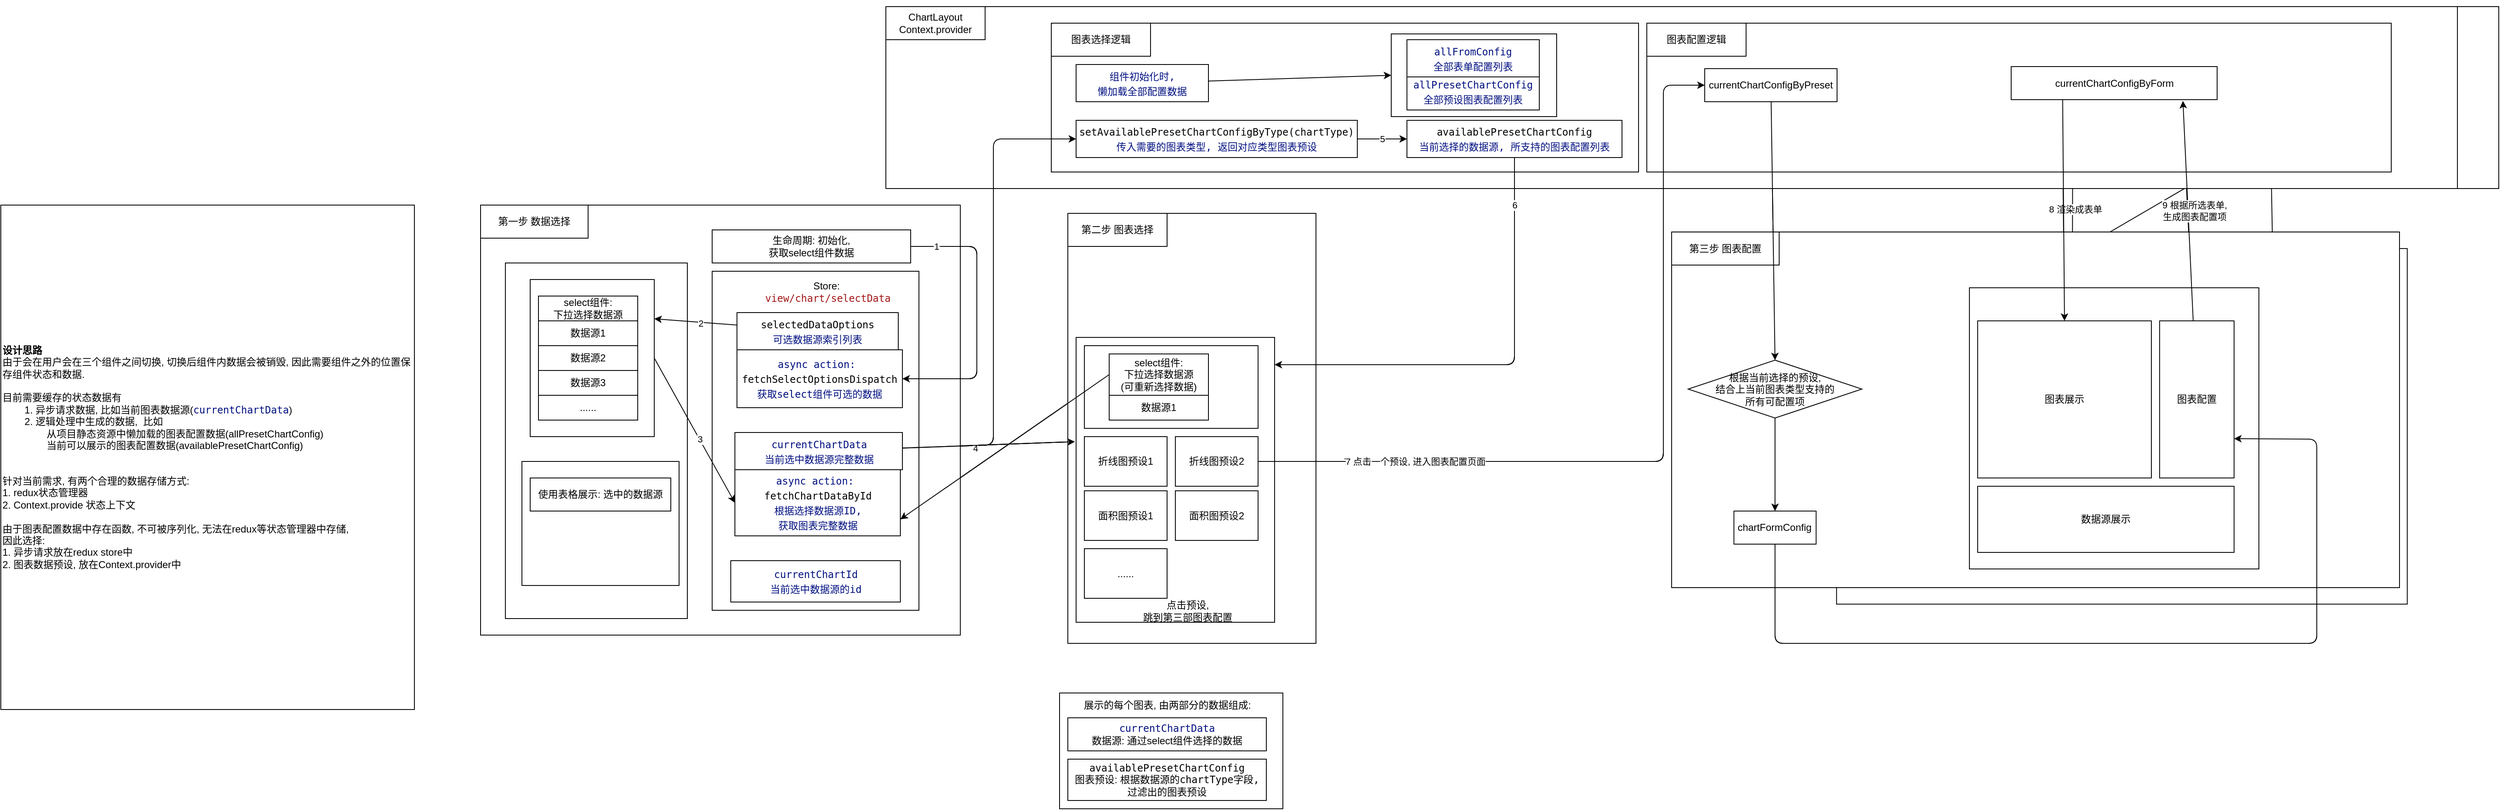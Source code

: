 <mxfile>
    <diagram id="_ERIA1zSipQTDJqZzZRD" name="第 1 页">
        <mxGraphModel dx="1702" dy="1629" grid="1" gridSize="10" guides="1" tooltips="1" connect="1" arrows="1" fold="1" page="1" pageScale="1" pageWidth="827" pageHeight="1169" math="0" shadow="0">
            <root>
                <mxCell id="0"/>
                <mxCell id="1" parent="0"/>
                <mxCell id="17" value="" style="rounded=0;whiteSpace=wrap;html=1;" parent="1" vertex="1">
                    <mxGeometry x="40" y="200" width="580" height="520" as="geometry"/>
                </mxCell>
                <mxCell id="16" value="第一步 数据选择" style="rounded=0;whiteSpace=wrap;html=1;" parent="1" vertex="1">
                    <mxGeometry x="40" y="200" width="130" height="40" as="geometry"/>
                </mxCell>
                <mxCell id="26" value="" style="rounded=0;whiteSpace=wrap;html=1;" parent="1" vertex="1">
                    <mxGeometry x="320" y="280" width="250" height="410" as="geometry"/>
                </mxCell>
                <mxCell id="27" value="Store:&amp;nbsp;&lt;br&gt;&lt;span style=&quot;color: rgb(163, 21, 21); background-color: rgb(255, 255, 255); font-family: &amp;quot;Input Mono&amp;quot;, &amp;quot;Fira Code&amp;quot;, monospace, Menlo, Monaco, &amp;quot;Courier New&amp;quot;, monospace;&quot;&gt;view/chart/selectData&lt;/span&gt;" style="text;html=1;strokeColor=none;fillColor=none;align=center;verticalAlign=middle;whiteSpace=wrap;rounded=0;" parent="1" vertex="1">
                    <mxGeometry x="345" y="280" width="230" height="50" as="geometry"/>
                </mxCell>
                <mxCell id="28" value="&lt;div style=&quot;color: rgb(59, 59, 59); background-color: rgb(255, 255, 255); font-family: &amp;quot;Input Mono&amp;quot;, &amp;quot;Fira Code&amp;quot;, monospace, Menlo, Monaco, &amp;quot;Courier New&amp;quot;, monospace; line-height: 18px;&quot;&gt;&lt;div style=&quot;color: rgb(0, 0, 0); line-height: 18px;&quot;&gt;selectedDataOptions&lt;/div&gt;&lt;/div&gt;&lt;div style=&quot;color: rgb(59, 59, 59); background-color: rgb(255, 255, 255); font-family: &amp;quot;Input Mono&amp;quot;, &amp;quot;Fira Code&amp;quot;, monospace, Menlo, Monaco, &amp;quot;Courier New&amp;quot;, monospace; line-height: 18px;&quot;&gt;&lt;span style=&quot;color: rgb(0, 16, 128);&quot;&gt;可选数据源索引列表&lt;/span&gt;&lt;span style=&quot;color: rgb(0, 16, 128);&quot;&gt;&lt;br&gt;&lt;/span&gt;&lt;/div&gt;" style="rounded=0;whiteSpace=wrap;html=1;" parent="1" vertex="1">
                    <mxGeometry x="350" y="330" width="195" height="45" as="geometry"/>
                </mxCell>
                <mxCell id="30" value="&lt;div style=&quot;background-color: rgb(255, 255, 255); font-family: &amp;quot;Input Mono&amp;quot;, &amp;quot;Fira Code&amp;quot;, monospace, Menlo, Monaco, &amp;quot;Courier New&amp;quot;, monospace; line-height: 18px;&quot;&gt;&lt;div style=&quot;color: rgb(59, 59, 59); line-height: 18px;&quot;&gt;&lt;span style=&quot;color: #001080;&quot;&gt;currentChartData&lt;/span&gt;&lt;/div&gt;&lt;/div&gt;&lt;div style=&quot;background-color: rgb(255, 255, 255); font-family: &amp;quot;Input Mono&amp;quot;, &amp;quot;Fira Code&amp;quot;, monospace, Menlo, Monaco, &amp;quot;Courier New&amp;quot;, monospace; line-height: 18px;&quot;&gt;&lt;font color=&quot;#001080&quot;&gt;当前选中数据源完整数据&lt;/font&gt;&lt;/div&gt;" style="rounded=0;whiteSpace=wrap;html=1;" parent="1" vertex="1">
                    <mxGeometry x="347.5" y="475" width="202.5" height="45" as="geometry"/>
                </mxCell>
                <mxCell id="39" value="&lt;div style=&quot;background-color: rgb(255, 255, 255); font-family: &amp;quot;Input Mono&amp;quot;, &amp;quot;Fira Code&amp;quot;, monospace, Menlo, Monaco, &amp;quot;Courier New&amp;quot;, monospace; line-height: 18px;&quot;&gt;&lt;div style=&quot;color: rgb(59, 59, 59); line-height: 18px;&quot;&gt;&lt;div style=&quot;line-height: 18px;&quot;&gt;&lt;span style=&quot;color: #001080;&quot;&gt;currentChartId&lt;/span&gt;&lt;/div&gt;&lt;/div&gt;&lt;/div&gt;&lt;div style=&quot;background-color: rgb(255, 255, 255); font-family: &amp;quot;Input Mono&amp;quot;, &amp;quot;Fira Code&amp;quot;, monospace, Menlo, Monaco, &amp;quot;Courier New&amp;quot;, monospace; line-height: 18px;&quot;&gt;&lt;font color=&quot;#001080&quot;&gt;当前选中数据源的id&lt;/font&gt;&lt;/div&gt;" style="rounded=0;whiteSpace=wrap;html=1;" parent="1" vertex="1">
                    <mxGeometry x="342.5" y="630" width="205" height="50" as="geometry"/>
                </mxCell>
                <mxCell id="40" value="" style="rounded=0;whiteSpace=wrap;html=1;" parent="1" vertex="1">
                    <mxGeometry x="750" y="210" width="300" height="520" as="geometry"/>
                </mxCell>
                <mxCell id="41" value="第二步 图表选择" style="rounded=0;whiteSpace=wrap;html=1;" parent="1" vertex="1">
                    <mxGeometry x="750" y="210" width="120" height="40" as="geometry"/>
                </mxCell>
                <mxCell id="70" value="" style="rounded=0;whiteSpace=wrap;html=1;fontSize=12;" parent="1" vertex="1">
                    <mxGeometry x="760" y="360" width="240" height="344.5" as="geometry"/>
                </mxCell>
                <mxCell id="57" value="折线图预设1" style="rounded=0;whiteSpace=wrap;html=1;" parent="1" vertex="1">
                    <mxGeometry x="770" y="480" width="100" height="60" as="geometry"/>
                </mxCell>
                <mxCell id="58" value="折线图预设2" style="rounded=0;whiteSpace=wrap;html=1;" parent="1" vertex="1">
                    <mxGeometry x="880" y="480" width="100" height="60" as="geometry"/>
                </mxCell>
                <mxCell id="62" value="面积图预设1" style="rounded=0;whiteSpace=wrap;html=1;" parent="1" vertex="1">
                    <mxGeometry x="770" y="545.5" width="100" height="60" as="geometry"/>
                </mxCell>
                <mxCell id="63" value="面积图预设2" style="rounded=0;whiteSpace=wrap;html=1;" parent="1" vertex="1">
                    <mxGeometry x="880" y="545.5" width="100" height="60" as="geometry"/>
                </mxCell>
                <mxCell id="65" value="......" style="rounded=0;whiteSpace=wrap;html=1;" parent="1" vertex="1">
                    <mxGeometry x="770" y="615.5" width="100" height="60" as="geometry"/>
                </mxCell>
                <mxCell id="86" value="" style="rounded=0;whiteSpace=wrap;html=1;" parent="1" vertex="1">
                    <mxGeometry x="1679.38" y="252.55" width="690" height="430" as="geometry"/>
                </mxCell>
                <mxCell id="87" value="第三步 图表配置" style="rounded=0;whiteSpace=wrap;html=1;" parent="1" vertex="1">
                    <mxGeometry x="1679.38" y="252.55" width="130" height="40" as="geometry"/>
                </mxCell>
                <mxCell id="94" value="" style="rounded=0;whiteSpace=wrap;html=1;fontSize=12;" parent="1" vertex="1">
                    <mxGeometry x="1689.38" y="312.55" width="350" height="340" as="geometry"/>
                </mxCell>
                <mxCell id="99" value="图表展示" style="rounded=0;whiteSpace=wrap;html=1;" parent="1" vertex="1">
                    <mxGeometry x="1699.38" y="352.55" width="210" height="190" as="geometry"/>
                </mxCell>
                <mxCell id="101" value="图表配置" style="rounded=0;whiteSpace=wrap;html=1;" parent="1" vertex="1">
                    <mxGeometry x="1919.38" y="352.55" width="90" height="190" as="geometry"/>
                </mxCell>
                <mxCell id="102" value="数据源展示" style="rounded=0;whiteSpace=wrap;html=1;" parent="1" vertex="1">
                    <mxGeometry x="1699.38" y="552.55" width="310" height="80" as="geometry"/>
                </mxCell>
                <mxCell id="106" value="点击预设, &lt;br&gt;跳到第三部图表配置" style="text;html=1;strokeColor=none;fillColor=none;align=center;verticalAlign=middle;whiteSpace=wrap;rounded=0;fontSize=12;" parent="1" vertex="1">
                    <mxGeometry x="830" y="675.5" width="130" height="30" as="geometry"/>
                </mxCell>
                <mxCell id="109" style="edgeStyle=none;html=1;entryX=0.5;entryY=1;entryDx=0;entryDy=0;fontSize=12;" parent="1" edge="1">
                    <mxGeometry relative="1" as="geometry">
                        <mxPoint x="2028.571" y="485" as="sourcePoint"/>
                    </mxGeometry>
                </mxCell>
                <mxCell id="111" value="" style="rounded=0;whiteSpace=wrap;html=1;" parent="1" vertex="1">
                    <mxGeometry x="70" y="270" width="220" height="430" as="geometry"/>
                </mxCell>
                <mxCell id="141" style="edgeStyle=none;html=1;exitX=1;exitY=0.5;exitDx=0;exitDy=0;entryX=0;entryY=0.5;entryDx=0;entryDy=0;" parent="1" source="18" target="139" edge="1">
                    <mxGeometry relative="1" as="geometry"/>
                </mxCell>
                <mxCell id="160" value="3" style="edgeLabel;html=1;align=center;verticalAlign=middle;resizable=0;points=[];" parent="141" vertex="1" connectable="0">
                    <mxGeometry x="0.116" relative="1" as="geometry">
                        <mxPoint as="offset"/>
                    </mxGeometry>
                </mxCell>
                <mxCell id="18" value="" style="rounded=0;whiteSpace=wrap;html=1;" parent="1" vertex="1">
                    <mxGeometry x="100" y="290" width="150" height="190" as="geometry"/>
                </mxCell>
                <mxCell id="20" value="数据源2" style="rounded=0;whiteSpace=wrap;html=1;" parent="1" vertex="1">
                    <mxGeometry x="110" y="370" width="120" height="30" as="geometry"/>
                </mxCell>
                <mxCell id="21" value="数据源3" style="rounded=0;whiteSpace=wrap;html=1;" parent="1" vertex="1">
                    <mxGeometry x="110" y="400" width="120" height="30" as="geometry"/>
                </mxCell>
                <mxCell id="23" value="......" style="rounded=0;whiteSpace=wrap;html=1;" parent="1" vertex="1">
                    <mxGeometry x="110" y="430" width="120" height="30" as="geometry"/>
                </mxCell>
                <mxCell id="24" value="select组件: &lt;br&gt;下拉选择数据源" style="rounded=0;whiteSpace=wrap;html=1;" parent="1" vertex="1">
                    <mxGeometry x="110" y="310" width="120" height="30" as="geometry"/>
                </mxCell>
                <mxCell id="29" style="edgeStyle=none;html=1;entryX=1;entryY=0.25;entryDx=0;entryDy=0;" parent="1" source="28" target="18" edge="1">
                    <mxGeometry relative="1" as="geometry"/>
                </mxCell>
                <mxCell id="159" value="2" style="edgeLabel;html=1;align=center;verticalAlign=middle;resizable=0;points=[];" parent="29" vertex="1" connectable="0">
                    <mxGeometry x="-0.115" y="1" relative="1" as="geometry">
                        <mxPoint as="offset"/>
                    </mxGeometry>
                </mxCell>
                <mxCell id="36" value="" style="rounded=0;whiteSpace=wrap;html=1;" parent="1" vertex="1">
                    <mxGeometry x="90" y="510" width="190" height="150" as="geometry"/>
                </mxCell>
                <mxCell id="37" value="使用表格展示: 选中的数据源" style="rounded=0;whiteSpace=wrap;html=1;" parent="1" vertex="1">
                    <mxGeometry x="100" y="530" width="170" height="40" as="geometry"/>
                </mxCell>
                <mxCell id="114" value="" style="rounded=0;whiteSpace=wrap;html=1;" parent="1" vertex="1">
                    <mxGeometry x="530" y="-40" width="1950" height="220" as="geometry"/>
                </mxCell>
                <mxCell id="176" style="edgeStyle=none;html=1;exitX=0.5;exitY=0;exitDx=0;exitDy=0;" parent="1" source="116" target="114" edge="1">
                    <mxGeometry relative="1" as="geometry"/>
                </mxCell>
                <mxCell id="116" value="ChartLayout&lt;br&gt;Context.provider" style="rounded=0;whiteSpace=wrap;html=1;" parent="1" vertex="1">
                    <mxGeometry x="530" y="-40" width="120" height="40" as="geometry"/>
                </mxCell>
                <mxCell id="137" value="&lt;div style=&quot;background-color: rgb(255, 255, 255); font-family: &amp;quot;Input Mono&amp;quot;, &amp;quot;Fira Code&amp;quot;, monospace, Menlo, Monaco, &amp;quot;Courier New&amp;quot;, monospace; line-height: 18px;&quot;&gt;&lt;div style=&quot;line-height: 18px;&quot;&gt;&lt;div style=&quot;line-height: 18px;&quot;&gt;&lt;font color=&quot;#001080&quot;&gt;async action:&amp;nbsp;&lt;/font&gt;&lt;/div&gt;&lt;div style=&quot;line-height: 18px;&quot;&gt;&lt;span style=&quot;&quot;&gt;fetchSelectOptionsDispatch&lt;/span&gt;&lt;/div&gt;&lt;/div&gt;&lt;/div&gt;&lt;div style=&quot;background-color: rgb(255, 255, 255); font-family: &amp;quot;Input Mono&amp;quot;, &amp;quot;Fira Code&amp;quot;, monospace, Menlo, Monaco, &amp;quot;Courier New&amp;quot;, monospace; line-height: 18px;&quot;&gt;&lt;font color=&quot;#001080&quot;&gt;获取select组件可选的数据&lt;/font&gt;&lt;/div&gt;" style="rounded=0;whiteSpace=wrap;html=1;" parent="1" vertex="1">
                    <mxGeometry x="350" y="375" width="200" height="70" as="geometry"/>
                </mxCell>
                <mxCell id="139" value="&lt;div style=&quot;background-color: rgb(255, 255, 255); font-family: &amp;quot;Input Mono&amp;quot;, &amp;quot;Fira Code&amp;quot;, monospace, Menlo, Monaco, &amp;quot;Courier New&amp;quot;, monospace; line-height: 18px;&quot;&gt;&lt;div style=&quot;line-height: 18px;&quot;&gt;&lt;div style=&quot;line-height: 18px;&quot;&gt;&lt;font color=&quot;#001080&quot;&gt;async action:&amp;nbsp;&lt;/font&gt;&lt;/div&gt;&lt;div style=&quot;line-height: 18px;&quot;&gt;&lt;div style=&quot;line-height: 18px;&quot;&gt;fetchChartDataById&lt;/div&gt;&lt;/div&gt;&lt;/div&gt;&lt;/div&gt;&lt;div style=&quot;background-color: rgb(255, 255, 255); font-family: &amp;quot;Input Mono&amp;quot;, &amp;quot;Fira Code&amp;quot;, monospace, Menlo, Monaco, &amp;quot;Courier New&amp;quot;, monospace; line-height: 18px;&quot;&gt;&lt;font color=&quot;#001080&quot;&gt;根据选择数据源ID,&lt;/font&gt;&lt;/div&gt;&lt;div style=&quot;background-color: rgb(255, 255, 255); font-family: &amp;quot;Input Mono&amp;quot;, &amp;quot;Fira Code&amp;quot;, monospace, Menlo, Monaco, &amp;quot;Courier New&amp;quot;, monospace; line-height: 18px;&quot;&gt;&lt;font color=&quot;#001080&quot;&gt;获取图表完整数据&lt;/font&gt;&lt;/div&gt;" style="rounded=0;whiteSpace=wrap;html=1;" parent="1" vertex="1">
                    <mxGeometry x="347.5" y="520" width="200" height="80" as="geometry"/>
                </mxCell>
                <mxCell id="144" style="edgeStyle=none;html=1;entryX=1;entryY=0.5;entryDx=0;entryDy=0;" parent="1" source="143" target="137" edge="1">
                    <mxGeometry relative="1" as="geometry">
                        <Array as="points">
                            <mxPoint x="640" y="250"/>
                            <mxPoint x="640" y="410"/>
                        </Array>
                    </mxGeometry>
                </mxCell>
                <mxCell id="158" value="1" style="edgeLabel;html=1;align=center;verticalAlign=middle;resizable=0;points=[];" parent="144" vertex="1" connectable="0">
                    <mxGeometry x="-0.853" y="-3" relative="1" as="geometry">
                        <mxPoint x="6" y="-3" as="offset"/>
                    </mxGeometry>
                </mxCell>
                <mxCell id="143" value="生命周期: 初始化, &lt;br&gt;获取select组件数据" style="rounded=0;whiteSpace=wrap;html=1;" parent="1" vertex="1">
                    <mxGeometry x="320" y="230" width="240" height="40" as="geometry"/>
                </mxCell>
                <mxCell id="150" value="" style="rounded=0;whiteSpace=wrap;html=1;" parent="1" vertex="1">
                    <mxGeometry x="770" y="370" width="210" height="100" as="geometry"/>
                </mxCell>
                <mxCell id="149" value="select组件: &lt;br&gt;下拉选择数据源&lt;br&gt;(可重新选择数据)" style="rounded=0;whiteSpace=wrap;html=1;" parent="1" vertex="1">
                    <mxGeometry x="800" y="380" width="120" height="50" as="geometry"/>
                </mxCell>
                <mxCell id="19" value="数据源1" style="rounded=0;whiteSpace=wrap;html=1;" parent="1" vertex="1">
                    <mxGeometry x="800" y="430" width="120" height="30" as="geometry"/>
                </mxCell>
                <mxCell id="151" value="" style="endArrow=classic;html=1;entryX=1;entryY=0.75;entryDx=0;entryDy=0;exitX=0;exitY=0.5;exitDx=0;exitDy=0;" parent="1" source="149" target="139" edge="1">
                    <mxGeometry width="50" height="50" relative="1" as="geometry">
                        <mxPoint x="729.289" y="455" as="sourcePoint"/>
                        <mxPoint x="729.289" y="405" as="targetPoint"/>
                    </mxGeometry>
                </mxCell>
                <mxCell id="155" value="数据源1" style="rounded=0;whiteSpace=wrap;html=1;" parent="1" vertex="1">
                    <mxGeometry x="110" y="340" width="120" height="30" as="geometry"/>
                </mxCell>
                <mxCell id="167" value="" style="rounded=0;whiteSpace=wrap;html=1;" parent="1" vertex="1">
                    <mxGeometry x="730" y="-20" width="710" height="180" as="geometry"/>
                </mxCell>
                <mxCell id="117" value="&lt;div style=&quot;color: rgb(59, 59, 59); background-color: rgb(255, 255, 255); font-family: &amp;quot;Input Mono&amp;quot;, &amp;quot;Fira Code&amp;quot;, monospace, Menlo, Monaco, &amp;quot;Courier New&amp;quot;, monospace; line-height: 18px;&quot;&gt;&lt;div style=&quot;line-height: 18px;&quot;&gt;&lt;span style=&quot;color: #001080;&quot;&gt;allPresetChartConfig&lt;/span&gt;&lt;/div&gt;&lt;/div&gt;&lt;div style=&quot;color: rgb(59, 59, 59); background-color: rgb(255, 255, 255); font-family: &amp;quot;Input Mono&amp;quot;, &amp;quot;Fira Code&amp;quot;, monospace, Menlo, Monaco, &amp;quot;Courier New&amp;quot;, monospace; line-height: 18px;&quot;&gt;&lt;span style=&quot;color: rgb(0, 16, 128);&quot;&gt;全部预设图表配置列表&lt;/span&gt;&lt;br&gt;&lt;/div&gt;" style="rounded=0;whiteSpace=wrap;html=1;" parent="1" vertex="1">
                    <mxGeometry x="1160" y="30" width="160" height="45" as="geometry"/>
                </mxCell>
                <mxCell id="118" value="&lt;div style=&quot;color: rgb(59, 59, 59); background-color: rgb(255, 255, 255); font-family: &amp;quot;Input Mono&amp;quot;, &amp;quot;Fira Code&amp;quot;, monospace, Menlo, Monaco, &amp;quot;Courier New&amp;quot;, monospace; line-height: 18px;&quot;&gt;&lt;div style=&quot;line-height: 18px;&quot;&gt;&lt;div style=&quot;color: rgb(0, 0, 0); line-height: 18px;&quot;&gt;availablePresetChartConfig&lt;/div&gt;&lt;/div&gt;&lt;/div&gt;&lt;div style=&quot;color: rgb(59, 59, 59); background-color: rgb(255, 255, 255); font-family: &amp;quot;Input Mono&amp;quot;, &amp;quot;Fira Code&amp;quot;, monospace, Menlo, Monaco, &amp;quot;Courier New&amp;quot;, monospace; line-height: 18px;&quot;&gt;&lt;span style=&quot;color: rgb(0, 16, 128);&quot;&gt;当前选择的数据源, 所支持的图表配置列表&lt;/span&gt;&lt;br&gt;&lt;/div&gt;" style="rounded=0;whiteSpace=wrap;html=1;" parent="1" vertex="1">
                    <mxGeometry x="1160" y="97.5" width="260" height="45" as="geometry"/>
                </mxCell>
                <mxCell id="127" value="5" style="edgeStyle=none;html=1;entryX=0;entryY=0.5;entryDx=0;entryDy=0;" parent="1" source="121" target="118" edge="1">
                    <mxGeometry relative="1" as="geometry"/>
                </mxCell>
                <mxCell id="121" value="&lt;div style=&quot;color: rgb(59, 59, 59); background-color: rgb(255, 255, 255); font-family: &amp;quot;Input Mono&amp;quot;, &amp;quot;Fira Code&amp;quot;, monospace, Menlo, Monaco, &amp;quot;Courier New&amp;quot;, monospace; line-height: 18px;&quot;&gt;&lt;div style=&quot;line-height: 18px;&quot;&gt;&lt;div style=&quot;color: rgb(0, 0, 0); line-height: 18px;&quot;&gt;&lt;div style=&quot;line-height: 18px;&quot;&gt;setAvailablePresetChartConfigByType(chartType)&lt;/div&gt;&lt;/div&gt;&lt;/div&gt;&lt;/div&gt;&lt;div style=&quot;background-color: rgb(255, 255, 255); font-family: &amp;quot;Input Mono&amp;quot;, &amp;quot;Fira Code&amp;quot;, monospace, Menlo, Monaco, &amp;quot;Courier New&amp;quot;, monospace; line-height: 18px;&quot;&gt;&lt;font color=&quot;#001080&quot;&gt;传入需要的图表类型, 返回对应类型图表预设&lt;/font&gt;&lt;/div&gt;" style="rounded=0;whiteSpace=wrap;html=1;" parent="1" vertex="1">
                    <mxGeometry x="760" y="97.5" width="340" height="45" as="geometry"/>
                </mxCell>
                <mxCell id="126" style="edgeStyle=none;html=1;entryX=0;entryY=0.5;entryDx=0;entryDy=0;" parent="1" source="124" target="117" edge="1">
                    <mxGeometry relative="1" as="geometry"/>
                </mxCell>
                <mxCell id="124" value="&lt;div style=&quot;background-color: rgb(255, 255, 255); font-family: &amp;quot;Input Mono&amp;quot;, &amp;quot;Fira Code&amp;quot;, monospace, Menlo, Monaco, &amp;quot;Courier New&amp;quot;, monospace; line-height: 18px;&quot;&gt;&lt;div style=&quot;line-height: 18px;&quot;&gt;&lt;font color=&quot;#001080&quot;&gt;组件初始化时,&lt;/font&gt;&lt;/div&gt;&lt;div style=&quot;line-height: 18px;&quot;&gt;&lt;font color=&quot;#001080&quot;&gt;懒加载全部配置数据&lt;/font&gt;&lt;/div&gt;&lt;/div&gt;" style="rounded=0;whiteSpace=wrap;html=1;" parent="1" vertex="1">
                    <mxGeometry x="760" y="30" width="160" height="45" as="geometry"/>
                </mxCell>
                <mxCell id="135" style="edgeStyle=none;html=1;" parent="1" source="118" edge="1">
                    <mxGeometry relative="1" as="geometry">
                        <Array as="points">
                            <mxPoint x="1290" y="393"/>
                        </Array>
                        <mxPoint x="1000" y="393" as="targetPoint"/>
                    </mxGeometry>
                </mxCell>
                <mxCell id="162" value="6" style="edgeLabel;html=1;align=center;verticalAlign=middle;resizable=0;points=[];" parent="135" vertex="1" connectable="0">
                    <mxGeometry x="-0.884" y="2" relative="1" as="geometry">
                        <mxPoint x="-2" y="26" as="offset"/>
                    </mxGeometry>
                </mxCell>
                <mxCell id="168" value="图表选择逻辑" style="rounded=0;whiteSpace=wrap;html=1;" parent="1" vertex="1">
                    <mxGeometry x="730" y="-20" width="120" height="40" as="geometry"/>
                </mxCell>
                <mxCell id="169" value="" style="rounded=0;whiteSpace=wrap;html=1;" parent="1" vertex="1">
                    <mxGeometry x="1450" y="-20" width="900" height="180" as="geometry"/>
                </mxCell>
                <mxCell id="170" value="图表配置逻辑" style="rounded=0;whiteSpace=wrap;html=1;" parent="1" vertex="1">
                    <mxGeometry x="1450" y="-20" width="120" height="40" as="geometry"/>
                </mxCell>
                <mxCell id="174" style="edgeStyle=none;html=1;entryX=0;entryY=0.5;entryDx=0;entryDy=0;" parent="1" source="171" target="173" edge="1">
                    <mxGeometry relative="1" as="geometry"/>
                </mxCell>
                <mxCell id="171" value="&lt;div&gt;根据当前选择的预设,&lt;/div&gt;&lt;div&gt;结合上当前图表类型支持的&lt;/div&gt;&lt;div&gt;所有可配置项&lt;/div&gt;" style="rhombus;whiteSpace=wrap;html=1;fontFamily=Helvetica;fontSize=12;fontColor=default;align=center;strokeColor=default;fillColor=default;" parent="1" vertex="1">
                    <mxGeometry x="1670" y="19" width="210" height="70" as="geometry"/>
                </mxCell>
                <mxCell id="172" style="edgeStyle=none;html=1;entryX=0;entryY=0.5;entryDx=0;entryDy=0;" parent="1" source="58" target="198" edge="1">
                    <mxGeometry relative="1" as="geometry">
                        <Array as="points">
                            <mxPoint x="1470" y="510"/>
                            <mxPoint x="1470" y="55"/>
                        </Array>
                    </mxGeometry>
                </mxCell>
                <mxCell id="185" value="7 点击一个预设, 进入图表配置页面" style="edgeLabel;html=1;align=center;verticalAlign=middle;resizable=0;points=[];" parent="172" vertex="1" connectable="0">
                    <mxGeometry x="-0.896" relative="1" as="geometry">
                        <mxPoint x="138" as="offset"/>
                    </mxGeometry>
                </mxCell>
                <mxCell id="183" style="edgeStyle=none;html=1;entryX=0.5;entryY=0;entryDx=0;entryDy=0;" parent="1" source="173" target="101" edge="1">
                    <mxGeometry relative="1" as="geometry"/>
                </mxCell>
                <mxCell id="193" value="8 渲染成表单" style="edgeLabel;html=1;align=center;verticalAlign=middle;resizable=0;points=[];" parent="183" vertex="1" connectable="0">
                    <mxGeometry x="-0.07" y="3" relative="1" as="geometry">
                        <mxPoint y="1" as="offset"/>
                    </mxGeometry>
                </mxCell>
                <mxCell id="173" value="chartFormConfig" style="rounded=0;whiteSpace=wrap;html=1;" parent="1" vertex="1">
                    <mxGeometry x="1900" y="34" width="130" height="40" as="geometry"/>
                </mxCell>
                <mxCell id="177" value="&lt;b&gt;设计思路&lt;/b&gt;&lt;br&gt;由于会在用户会在三个组件之间切换, 切换后组件内数据会被销毁, 因此需要组件之外的位置保存组件状态和数据.&amp;nbsp;&lt;br&gt;&lt;br&gt;目前需要缓存的状态数据有&lt;br&gt;&lt;span style=&quot;white-space: pre;&quot;&gt;&#9;&lt;/span&gt;1. 异步请求数据, 比如当前图表数据源(&lt;span style=&quot;color: rgb(0, 16, 128); font-family: &amp;quot;Input Mono&amp;quot;, &amp;quot;Fira Code&amp;quot;, monospace, Menlo, Monaco, &amp;quot;Courier New&amp;quot;, monospace; text-align: center; background-color: rgb(255, 255, 255);&quot;&gt;currentChartData&lt;/span&gt;)&lt;br&gt;&lt;span style=&quot;white-space: pre;&quot;&gt;&#9;&lt;/span&gt;2. 逻辑处理中生成的数据,&amp;nbsp; 比如&lt;br&gt;&lt;span style=&quot;&quot;&gt;&#9;&lt;/span&gt;&lt;span style=&quot;white-space: pre;&quot;&gt;&#9;&lt;span style=&quot;white-space: pre;&quot;&gt;&#9;&lt;/span&gt;&lt;/span&gt;从项目静态资源中懒加载的图表配置数据(allPresetChartConfig)&lt;br&gt;&lt;span style=&quot;&quot;&gt;&#9;&lt;/span&gt;&lt;span style=&quot;white-space: pre;&quot;&gt;&lt;span style=&quot;white-space: pre;&quot;&gt;&#9;&lt;/span&gt;&#9;&lt;/span&gt;当前可以展示的图表配置数据(availablePresetChartConfig)&lt;br&gt;&lt;span style=&quot;white-space: pre;&quot;&gt;&#9;&lt;/span&gt;&lt;span style=&quot;white-space: pre;&quot;&gt;&#9;&lt;/span&gt;&lt;br&gt;&lt;br&gt;针对当前需求, 有两个合理的数据存储方式: &lt;br&gt;1. redux状态管理器&lt;br&gt;2. Context.provide 状态上下文&lt;br&gt;&lt;br&gt;由于图表配置数据中存在函数, 不可被序列化, 无法在redux等状态管理器中存储, &lt;br&gt;因此选择:&lt;br&gt;1. 异步请求放在redux store中&lt;br&gt;2. 图表数据预设, 放在Context.provider中" style="rounded=0;whiteSpace=wrap;html=1;align=left;" parent="1" vertex="1">
                    <mxGeometry x="-540" y="200" width="500" height="610" as="geometry"/>
                </mxCell>
                <mxCell id="163" value="" style="rounded=0;whiteSpace=wrap;html=1;" parent="1" vertex="1">
                    <mxGeometry x="740" y="790" width="270" height="140" as="geometry"/>
                </mxCell>
                <mxCell id="164" value="展示的每个图表, 由两部分的数据组成:" style="text;html=1;strokeColor=none;fillColor=none;align=center;verticalAlign=middle;whiteSpace=wrap;rounded=0;" parent="1" vertex="1">
                    <mxGeometry x="763.75" y="790" width="212.5" height="30" as="geometry"/>
                </mxCell>
                <mxCell id="165" value="&lt;span style=&quot;color: rgb(0, 16, 128); font-family: &amp;quot;Input Mono&amp;quot;, &amp;quot;Fira Code&amp;quot;, monospace, Menlo, Monaco, &amp;quot;Courier New&amp;quot;, monospace; background-color: rgb(255, 255, 255);&quot;&gt;currentChartData&lt;/span&gt;&lt;br&gt;数据源: 通过select组件选择的数据" style="rounded=0;whiteSpace=wrap;html=1;" parent="1" vertex="1">
                    <mxGeometry x="750" y="820" width="240" height="40" as="geometry"/>
                </mxCell>
                <mxCell id="166" value="&lt;span style=&quot;font-family: &amp;quot;Input Mono&amp;quot;, &amp;quot;Fira Code&amp;quot;, monospace, Menlo, Monaco, &amp;quot;Courier New&amp;quot;, monospace; background-color: rgb(255, 255, 255);&quot;&gt;availablePresetChartConfig&lt;br&gt;&lt;/span&gt;图表预设: 根据数据源的&lt;span style=&quot;background-color: rgb(255, 255, 255); font-family: &amp;quot;Input Mono&amp;quot;, &amp;quot;Fira Code&amp;quot;, monospace, Menlo, Monaco, &amp;quot;Courier New&amp;quot;, monospace;&quot;&gt;chartType字段,&lt;br&gt;过滤出的图表预设&lt;br&gt;&lt;/span&gt;" style="rounded=0;whiteSpace=wrap;html=1;" parent="1" vertex="1">
                    <mxGeometry x="750" y="870" width="240" height="50" as="geometry"/>
                </mxCell>
                <mxCell id="179" style="edgeStyle=none;html=1;entryX=0;entryY=0.5;entryDx=0;entryDy=0;" parent="1" source="30" target="121" edge="1">
                    <mxGeometry relative="1" as="geometry">
                        <Array as="points">
                            <mxPoint x="660" y="490"/>
                            <mxPoint x="660" y="120"/>
                        </Array>
                    </mxGeometry>
                </mxCell>
                <mxCell id="180" value="4" style="edgeLabel;html=1;align=center;verticalAlign=middle;resizable=0;points=[];" parent="179" vertex="1" connectable="0">
                    <mxGeometry x="-0.698" y="-3" relative="1" as="geometry">
                        <mxPoint as="offset"/>
                    </mxGeometry>
                </mxCell>
                <mxCell id="181" style="edgeStyle=none;html=1;entryX=-0.006;entryY=0.366;entryDx=0;entryDy=0;entryPerimeter=0;" parent="1" source="30" target="70" edge="1">
                    <mxGeometry relative="1" as="geometry"/>
                </mxCell>
                <mxCell id="192" style="edgeStyle=none;html=1;entryX=0.5;entryY=1;entryDx=0;entryDy=0;" parent="1" source="188" target="171" edge="1">
                    <mxGeometry relative="1" as="geometry"/>
                </mxCell>
                <mxCell id="188" value="&lt;div style=&quot;text-align: start;&quot;&gt;xxxAllConfig&lt;br&gt;&lt;/div&gt;&lt;div style=&quot;text-align: start;&quot;&gt;当前图表类型下, 所有可用配置项&lt;/div&gt;" style="rounded=0;whiteSpace=wrap;html=1;" parent="1" vertex="1">
                    <mxGeometry x="1679.38" y="106.5" width="191.25" height="35" as="geometry"/>
                </mxCell>
                <mxCell id="196" style="edgeStyle=none;html=1;entryX=0.5;entryY=0;entryDx=0;entryDy=0;" parent="1" source="194" target="99" edge="1">
                    <mxGeometry relative="1" as="geometry"/>
                </mxCell>
                <mxCell id="194" value="currentChartConfigByFotm" style="rounded=0;whiteSpace=wrap;html=1;" parent="1" vertex="1">
                    <mxGeometry x="2120" y="99" width="169" height="40" as="geometry"/>
                </mxCell>
                <mxCell id="195" style="edgeStyle=none;html=1;entryX=0.5;entryY=1;entryDx=0;entryDy=0;" parent="1" target="194" edge="1">
                    <mxGeometry relative="1" as="geometry">
                        <Array as="points">
                            <mxPoint x="2210" y="440"/>
                        </Array>
                        <mxPoint x="2010" y="440" as="sourcePoint"/>
                    </mxGeometry>
                </mxCell>
                <mxCell id="197" value="9 根据所选表单, &lt;br&gt;生成图表配置项" style="edgeLabel;html=1;align=center;verticalAlign=middle;resizable=0;points=[];" parent="195" vertex="1" connectable="0">
                    <mxGeometry x="-0.453" y="-2" relative="1" as="geometry">
                        <mxPoint x="-17" y="-2" as="offset"/>
                    </mxGeometry>
                </mxCell>
                <mxCell id="201" style="edgeStyle=none;html=1;entryX=0;entryY=0.5;entryDx=0;entryDy=0;" parent="1" source="198" target="171" edge="1">
                    <mxGeometry relative="1" as="geometry"/>
                </mxCell>
                <mxCell id="198" value="currentChartConfigByPreset" style="rounded=0;whiteSpace=wrap;html=1;" parent="1" vertex="1">
                    <mxGeometry x="1490" y="35" width="160" height="40" as="geometry"/>
                </mxCell>
                <mxCell id="202" value="" style="rounded=0;whiteSpace=wrap;html=1;" parent="1" vertex="1">
                    <mxGeometry x="40" y="200" width="580" height="520" as="geometry"/>
                </mxCell>
                <mxCell id="203" value="第一步 数据选择" style="rounded=0;whiteSpace=wrap;html=1;" parent="1" vertex="1">
                    <mxGeometry x="40" y="200" width="130" height="40" as="geometry"/>
                </mxCell>
                <mxCell id="204" value="" style="rounded=0;whiteSpace=wrap;html=1;" parent="1" vertex="1">
                    <mxGeometry x="320" y="280" width="250" height="410" as="geometry"/>
                </mxCell>
                <mxCell id="205" value="Store:&amp;nbsp;&lt;br&gt;&lt;span style=&quot;color: rgb(163, 21, 21); background-color: rgb(255, 255, 255); font-family: &amp;quot;Input Mono&amp;quot;, &amp;quot;Fira Code&amp;quot;, monospace, Menlo, Monaco, &amp;quot;Courier New&amp;quot;, monospace;&quot;&gt;view/chart/selectData&lt;/span&gt;" style="text;html=1;strokeColor=none;fillColor=none;align=center;verticalAlign=middle;whiteSpace=wrap;rounded=0;" parent="1" vertex="1">
                    <mxGeometry x="345" y="280" width="230" height="50" as="geometry"/>
                </mxCell>
                <mxCell id="206" value="&lt;div style=&quot;color: rgb(59, 59, 59); background-color: rgb(255, 255, 255); font-family: &amp;quot;Input Mono&amp;quot;, &amp;quot;Fira Code&amp;quot;, monospace, Menlo, Monaco, &amp;quot;Courier New&amp;quot;, monospace; line-height: 18px;&quot;&gt;&lt;div style=&quot;color: rgb(0, 0, 0); line-height: 18px;&quot;&gt;selectedDataOptions&lt;/div&gt;&lt;/div&gt;&lt;div style=&quot;color: rgb(59, 59, 59); background-color: rgb(255, 255, 255); font-family: &amp;quot;Input Mono&amp;quot;, &amp;quot;Fira Code&amp;quot;, monospace, Menlo, Monaco, &amp;quot;Courier New&amp;quot;, monospace; line-height: 18px;&quot;&gt;&lt;span style=&quot;color: rgb(0, 16, 128);&quot;&gt;可选数据源索引列表&lt;/span&gt;&lt;span style=&quot;color: rgb(0, 16, 128);&quot;&gt;&lt;br&gt;&lt;/span&gt;&lt;/div&gt;" style="rounded=0;whiteSpace=wrap;html=1;" parent="1" vertex="1">
                    <mxGeometry x="350" y="330" width="195" height="45" as="geometry"/>
                </mxCell>
                <mxCell id="207" value="&lt;div style=&quot;background-color: rgb(255, 255, 255); font-family: &amp;quot;Input Mono&amp;quot;, &amp;quot;Fira Code&amp;quot;, monospace, Menlo, Monaco, &amp;quot;Courier New&amp;quot;, monospace; line-height: 18px;&quot;&gt;&lt;div style=&quot;color: rgb(59, 59, 59); line-height: 18px;&quot;&gt;&lt;span style=&quot;color: #001080;&quot;&gt;currentChartData&lt;/span&gt;&lt;/div&gt;&lt;/div&gt;&lt;div style=&quot;background-color: rgb(255, 255, 255); font-family: &amp;quot;Input Mono&amp;quot;, &amp;quot;Fira Code&amp;quot;, monospace, Menlo, Monaco, &amp;quot;Courier New&amp;quot;, monospace; line-height: 18px;&quot;&gt;&lt;font color=&quot;#001080&quot;&gt;当前选中数据源完整数据&lt;/font&gt;&lt;/div&gt;" style="rounded=0;whiteSpace=wrap;html=1;" parent="1" vertex="1">
                    <mxGeometry x="347.5" y="475" width="202.5" height="45" as="geometry"/>
                </mxCell>
                <mxCell id="208" value="&lt;div style=&quot;background-color: rgb(255, 255, 255); font-family: &amp;quot;Input Mono&amp;quot;, &amp;quot;Fira Code&amp;quot;, monospace, Menlo, Monaco, &amp;quot;Courier New&amp;quot;, monospace; line-height: 18px;&quot;&gt;&lt;div style=&quot;color: rgb(59, 59, 59); line-height: 18px;&quot;&gt;&lt;div style=&quot;line-height: 18px;&quot;&gt;&lt;span style=&quot;color: #001080;&quot;&gt;currentChartId&lt;/span&gt;&lt;/div&gt;&lt;/div&gt;&lt;/div&gt;&lt;div style=&quot;background-color: rgb(255, 255, 255); font-family: &amp;quot;Input Mono&amp;quot;, &amp;quot;Fira Code&amp;quot;, monospace, Menlo, Monaco, &amp;quot;Courier New&amp;quot;, monospace; line-height: 18px;&quot;&gt;&lt;font color=&quot;#001080&quot;&gt;当前选中数据源的id&lt;/font&gt;&lt;/div&gt;" style="rounded=0;whiteSpace=wrap;html=1;" parent="1" vertex="1">
                    <mxGeometry x="342.5" y="630" width="205" height="50" as="geometry"/>
                </mxCell>
                <mxCell id="209" value="" style="rounded=0;whiteSpace=wrap;html=1;" parent="1" vertex="1">
                    <mxGeometry x="750" y="210" width="300" height="520" as="geometry"/>
                </mxCell>
                <mxCell id="210" value="第二步 图表选择" style="rounded=0;whiteSpace=wrap;html=1;" parent="1" vertex="1">
                    <mxGeometry x="750" y="210" width="120" height="40" as="geometry"/>
                </mxCell>
                <mxCell id="211" value="" style="rounded=0;whiteSpace=wrap;html=1;fontSize=12;" parent="1" vertex="1">
                    <mxGeometry x="760" y="360" width="240" height="344.5" as="geometry"/>
                </mxCell>
                <mxCell id="212" value="折线图预设1" style="rounded=0;whiteSpace=wrap;html=1;" parent="1" vertex="1">
                    <mxGeometry x="770" y="480" width="100" height="60" as="geometry"/>
                </mxCell>
                <mxCell id="213" value="折线图预设2" style="rounded=0;whiteSpace=wrap;html=1;" parent="1" vertex="1">
                    <mxGeometry x="880" y="480" width="100" height="60" as="geometry"/>
                </mxCell>
                <mxCell id="214" value="面积图预设1" style="rounded=0;whiteSpace=wrap;html=1;" parent="1" vertex="1">
                    <mxGeometry x="770" y="545.5" width="100" height="60" as="geometry"/>
                </mxCell>
                <mxCell id="215" value="面积图预设2" style="rounded=0;whiteSpace=wrap;html=1;" parent="1" vertex="1">
                    <mxGeometry x="880" y="545.5" width="100" height="60" as="geometry"/>
                </mxCell>
                <mxCell id="216" value="......" style="rounded=0;whiteSpace=wrap;html=1;" parent="1" vertex="1">
                    <mxGeometry x="770" y="615.5" width="100" height="60" as="geometry"/>
                </mxCell>
                <mxCell id="217" value="" style="rounded=0;whiteSpace=wrap;html=1;" parent="1" vertex="1">
                    <mxGeometry x="1480" y="232.55" width="880" height="430" as="geometry"/>
                </mxCell>
                <mxCell id="218" value="第三步 图表配置" style="rounded=0;whiteSpace=wrap;html=1;" parent="1" vertex="1">
                    <mxGeometry x="1480" y="232.55" width="130" height="40" as="geometry"/>
                </mxCell>
                <mxCell id="219" value="" style="rounded=0;whiteSpace=wrap;html=1;fontSize=12;" parent="1" vertex="1">
                    <mxGeometry x="1840" y="300" width="350" height="340" as="geometry"/>
                </mxCell>
                <mxCell id="220" value="图表展示" style="rounded=0;whiteSpace=wrap;html=1;" parent="1" vertex="1">
                    <mxGeometry x="1850" y="340" width="210" height="190" as="geometry"/>
                </mxCell>
                <mxCell id="221" value="图表配置" style="rounded=0;whiteSpace=wrap;html=1;" parent="1" vertex="1">
                    <mxGeometry x="2070" y="340" width="90" height="190" as="geometry"/>
                </mxCell>
                <mxCell id="222" value="数据源展示" style="rounded=0;whiteSpace=wrap;html=1;" parent="1" vertex="1">
                    <mxGeometry x="1850" y="540" width="310" height="80" as="geometry"/>
                </mxCell>
                <mxCell id="223" value="点击预设, &lt;br&gt;跳到第三部图表配置" style="text;html=1;strokeColor=none;fillColor=none;align=center;verticalAlign=middle;whiteSpace=wrap;rounded=0;fontSize=12;" parent="1" vertex="1">
                    <mxGeometry x="830" y="675.5" width="130" height="30" as="geometry"/>
                </mxCell>
                <mxCell id="224" value="" style="rounded=0;whiteSpace=wrap;html=1;" parent="1" vertex="1">
                    <mxGeometry x="70" y="270" width="220" height="430" as="geometry"/>
                </mxCell>
                <mxCell id="225" style="edgeStyle=none;html=1;exitX=1;exitY=0.5;exitDx=0;exitDy=0;entryX=0;entryY=0.5;entryDx=0;entryDy=0;" parent="1" source="227" target="240" edge="1">
                    <mxGeometry relative="1" as="geometry"/>
                </mxCell>
                <mxCell id="226" value="3" style="edgeLabel;html=1;align=center;verticalAlign=middle;resizable=0;points=[];" parent="225" vertex="1" connectable="0">
                    <mxGeometry x="0.116" relative="1" as="geometry">
                        <mxPoint as="offset"/>
                    </mxGeometry>
                </mxCell>
                <mxCell id="227" value="" style="rounded=0;whiteSpace=wrap;html=1;" parent="1" vertex="1">
                    <mxGeometry x="100" y="290" width="150" height="190" as="geometry"/>
                </mxCell>
                <mxCell id="228" value="数据源2" style="rounded=0;whiteSpace=wrap;html=1;" parent="1" vertex="1">
                    <mxGeometry x="110" y="370" width="120" height="30" as="geometry"/>
                </mxCell>
                <mxCell id="229" value="数据源3" style="rounded=0;whiteSpace=wrap;html=1;" parent="1" vertex="1">
                    <mxGeometry x="110" y="400" width="120" height="30" as="geometry"/>
                </mxCell>
                <mxCell id="230" value="......" style="rounded=0;whiteSpace=wrap;html=1;" parent="1" vertex="1">
                    <mxGeometry x="110" y="430" width="120" height="30" as="geometry"/>
                </mxCell>
                <mxCell id="231" value="select组件: &lt;br&gt;下拉选择数据源" style="rounded=0;whiteSpace=wrap;html=1;" parent="1" vertex="1">
                    <mxGeometry x="110" y="310" width="120" height="30" as="geometry"/>
                </mxCell>
                <mxCell id="232" style="edgeStyle=none;html=1;entryX=1;entryY=0.25;entryDx=0;entryDy=0;" parent="1" source="206" target="227" edge="1">
                    <mxGeometry relative="1" as="geometry"/>
                </mxCell>
                <mxCell id="233" value="2" style="edgeLabel;html=1;align=center;verticalAlign=middle;resizable=0;points=[];" parent="232" vertex="1" connectable="0">
                    <mxGeometry x="-0.115" y="1" relative="1" as="geometry">
                        <mxPoint as="offset"/>
                    </mxGeometry>
                </mxCell>
                <mxCell id="234" value="" style="rounded=0;whiteSpace=wrap;html=1;" parent="1" vertex="1">
                    <mxGeometry x="90" y="510" width="190" height="150" as="geometry"/>
                </mxCell>
                <mxCell id="235" value="使用表格展示: 选中的数据源" style="rounded=0;whiteSpace=wrap;html=1;" parent="1" vertex="1">
                    <mxGeometry x="100" y="530" width="170" height="40" as="geometry"/>
                </mxCell>
                <mxCell id="236" value="" style="rounded=0;whiteSpace=wrap;html=1;" parent="1" vertex="1">
                    <mxGeometry x="530" y="-40" width="1900" height="220" as="geometry"/>
                </mxCell>
                <mxCell id="237" style="edgeStyle=none;html=1;exitX=0.5;exitY=0;exitDx=0;exitDy=0;" parent="1" source="238" target="236" edge="1">
                    <mxGeometry relative="1" as="geometry"/>
                </mxCell>
                <mxCell id="238" value="ChartLayout&lt;br&gt;Context.provider" style="rounded=0;whiteSpace=wrap;html=1;" parent="1" vertex="1">
                    <mxGeometry x="530" y="-40" width="120" height="40" as="geometry"/>
                </mxCell>
                <mxCell id="239" value="&lt;div style=&quot;background-color: rgb(255, 255, 255); font-family: &amp;quot;Input Mono&amp;quot;, &amp;quot;Fira Code&amp;quot;, monospace, Menlo, Monaco, &amp;quot;Courier New&amp;quot;, monospace; line-height: 18px;&quot;&gt;&lt;div style=&quot;line-height: 18px;&quot;&gt;&lt;div style=&quot;line-height: 18px;&quot;&gt;&lt;font color=&quot;#001080&quot;&gt;async action:&amp;nbsp;&lt;/font&gt;&lt;/div&gt;&lt;div style=&quot;line-height: 18px;&quot;&gt;&lt;span style=&quot;&quot;&gt;fetchSelectOptionsDispatch&lt;/span&gt;&lt;/div&gt;&lt;/div&gt;&lt;/div&gt;&lt;div style=&quot;background-color: rgb(255, 255, 255); font-family: &amp;quot;Input Mono&amp;quot;, &amp;quot;Fira Code&amp;quot;, monospace, Menlo, Monaco, &amp;quot;Courier New&amp;quot;, monospace; line-height: 18px;&quot;&gt;&lt;font color=&quot;#001080&quot;&gt;获取select组件可选的数据&lt;/font&gt;&lt;/div&gt;" style="rounded=0;whiteSpace=wrap;html=1;" parent="1" vertex="1">
                    <mxGeometry x="350" y="375" width="200" height="70" as="geometry"/>
                </mxCell>
                <mxCell id="240" value="&lt;div style=&quot;background-color: rgb(255, 255, 255); font-family: &amp;quot;Input Mono&amp;quot;, &amp;quot;Fira Code&amp;quot;, monospace, Menlo, Monaco, &amp;quot;Courier New&amp;quot;, monospace; line-height: 18px;&quot;&gt;&lt;div style=&quot;line-height: 18px;&quot;&gt;&lt;div style=&quot;line-height: 18px;&quot;&gt;&lt;font color=&quot;#001080&quot;&gt;async action:&amp;nbsp;&lt;/font&gt;&lt;/div&gt;&lt;div style=&quot;line-height: 18px;&quot;&gt;&lt;div style=&quot;line-height: 18px;&quot;&gt;fetchChartDataById&lt;/div&gt;&lt;/div&gt;&lt;/div&gt;&lt;/div&gt;&lt;div style=&quot;background-color: rgb(255, 255, 255); font-family: &amp;quot;Input Mono&amp;quot;, &amp;quot;Fira Code&amp;quot;, monospace, Menlo, Monaco, &amp;quot;Courier New&amp;quot;, monospace; line-height: 18px;&quot;&gt;&lt;font color=&quot;#001080&quot;&gt;根据选择数据源ID,&lt;/font&gt;&lt;/div&gt;&lt;div style=&quot;background-color: rgb(255, 255, 255); font-family: &amp;quot;Input Mono&amp;quot;, &amp;quot;Fira Code&amp;quot;, monospace, Menlo, Monaco, &amp;quot;Courier New&amp;quot;, monospace; line-height: 18px;&quot;&gt;&lt;font color=&quot;#001080&quot;&gt;获取图表完整数据&lt;/font&gt;&lt;/div&gt;" style="rounded=0;whiteSpace=wrap;html=1;" parent="1" vertex="1">
                    <mxGeometry x="347.5" y="520" width="200" height="80" as="geometry"/>
                </mxCell>
                <mxCell id="241" style="edgeStyle=none;html=1;entryX=1;entryY=0.5;entryDx=0;entryDy=0;" parent="1" source="243" target="239" edge="1">
                    <mxGeometry relative="1" as="geometry">
                        <Array as="points">
                            <mxPoint x="640" y="250"/>
                            <mxPoint x="640" y="410"/>
                        </Array>
                    </mxGeometry>
                </mxCell>
                <mxCell id="242" value="1" style="edgeLabel;html=1;align=center;verticalAlign=middle;resizable=0;points=[];" parent="241" vertex="1" connectable="0">
                    <mxGeometry x="-0.853" y="-3" relative="1" as="geometry">
                        <mxPoint x="6" y="-3" as="offset"/>
                    </mxGeometry>
                </mxCell>
                <mxCell id="243" value="生命周期: 初始化, &lt;br&gt;获取select组件数据" style="rounded=0;whiteSpace=wrap;html=1;" parent="1" vertex="1">
                    <mxGeometry x="320" y="230" width="240" height="40" as="geometry"/>
                </mxCell>
                <mxCell id="244" value="" style="rounded=0;whiteSpace=wrap;html=1;" parent="1" vertex="1">
                    <mxGeometry x="770" y="370" width="210" height="100" as="geometry"/>
                </mxCell>
                <mxCell id="245" value="select组件: &lt;br&gt;下拉选择数据源&lt;br&gt;(可重新选择数据)" style="rounded=0;whiteSpace=wrap;html=1;" parent="1" vertex="1">
                    <mxGeometry x="800" y="380" width="120" height="50" as="geometry"/>
                </mxCell>
                <mxCell id="246" value="数据源1" style="rounded=0;whiteSpace=wrap;html=1;" parent="1" vertex="1">
                    <mxGeometry x="800" y="430" width="120" height="30" as="geometry"/>
                </mxCell>
                <mxCell id="247" value="" style="endArrow=classic;html=1;entryX=1;entryY=0.75;entryDx=0;entryDy=0;exitX=0;exitY=0.5;exitDx=0;exitDy=0;" parent="1" source="245" target="240" edge="1">
                    <mxGeometry width="50" height="50" relative="1" as="geometry">
                        <mxPoint x="729.289" y="455" as="sourcePoint"/>
                        <mxPoint x="729.289" y="405" as="targetPoint"/>
                    </mxGeometry>
                </mxCell>
                <mxCell id="248" value="数据源1" style="rounded=0;whiteSpace=wrap;html=1;" parent="1" vertex="1">
                    <mxGeometry x="110" y="340" width="120" height="30" as="geometry"/>
                </mxCell>
                <mxCell id="249" value="" style="rounded=0;whiteSpace=wrap;html=1;" parent="1" vertex="1">
                    <mxGeometry x="730" y="-20" width="710" height="180" as="geometry"/>
                </mxCell>
                <mxCell id="250" value="&lt;div style=&quot;color: rgb(59, 59, 59); background-color: rgb(255, 255, 255); font-family: &amp;quot;Input Mono&amp;quot;, &amp;quot;Fira Code&amp;quot;, monospace, Menlo, Monaco, &amp;quot;Courier New&amp;quot;, monospace; line-height: 18px;&quot;&gt;&lt;div style=&quot;line-height: 18px;&quot;&gt;&lt;span style=&quot;color: #001080;&quot;&gt;allPresetChartConfig&lt;/span&gt;&lt;/div&gt;&lt;/div&gt;&lt;div style=&quot;color: rgb(59, 59, 59); background-color: rgb(255, 255, 255); font-family: &amp;quot;Input Mono&amp;quot;, &amp;quot;Fira Code&amp;quot;, monospace, Menlo, Monaco, &amp;quot;Courier New&amp;quot;, monospace; line-height: 18px;&quot;&gt;&lt;span style=&quot;color: rgb(0, 16, 128);&quot;&gt;全部预设图表配置列表&lt;/span&gt;&lt;br&gt;&lt;/div&gt;" style="rounded=0;whiteSpace=wrap;html=1;" parent="1" vertex="1">
                    <mxGeometry x="1160" y="30" width="160" height="45" as="geometry"/>
                </mxCell>
                <mxCell id="251" value="&lt;div style=&quot;color: rgb(59, 59, 59); background-color: rgb(255, 255, 255); font-family: &amp;quot;Input Mono&amp;quot;, &amp;quot;Fira Code&amp;quot;, monospace, Menlo, Monaco, &amp;quot;Courier New&amp;quot;, monospace; line-height: 18px;&quot;&gt;&lt;div style=&quot;line-height: 18px;&quot;&gt;&lt;div style=&quot;color: rgb(0, 0, 0); line-height: 18px;&quot;&gt;availablePresetChartConfig&lt;/div&gt;&lt;/div&gt;&lt;/div&gt;&lt;div style=&quot;color: rgb(59, 59, 59); background-color: rgb(255, 255, 255); font-family: &amp;quot;Input Mono&amp;quot;, &amp;quot;Fira Code&amp;quot;, monospace, Menlo, Monaco, &amp;quot;Courier New&amp;quot;, monospace; line-height: 18px;&quot;&gt;&lt;span style=&quot;color: rgb(0, 16, 128);&quot;&gt;当前选择的数据源, 所支持的图表配置列表&lt;/span&gt;&lt;br&gt;&lt;/div&gt;" style="rounded=0;whiteSpace=wrap;html=1;" parent="1" vertex="1">
                    <mxGeometry x="1160" y="97.5" width="260" height="45" as="geometry"/>
                </mxCell>
                <mxCell id="252" value="5" style="edgeStyle=none;html=1;entryX=0;entryY=0.5;entryDx=0;entryDy=0;" parent="1" source="253" target="251" edge="1">
                    <mxGeometry relative="1" as="geometry"/>
                </mxCell>
                <mxCell id="253" value="&lt;div style=&quot;color: rgb(59, 59, 59); background-color: rgb(255, 255, 255); font-family: &amp;quot;Input Mono&amp;quot;, &amp;quot;Fira Code&amp;quot;, monospace, Menlo, Monaco, &amp;quot;Courier New&amp;quot;, monospace; line-height: 18px;&quot;&gt;&lt;div style=&quot;line-height: 18px;&quot;&gt;&lt;div style=&quot;color: rgb(0, 0, 0); line-height: 18px;&quot;&gt;&lt;div style=&quot;line-height: 18px;&quot;&gt;setAvailablePresetChartConfigByType(chartType)&lt;/div&gt;&lt;/div&gt;&lt;/div&gt;&lt;/div&gt;&lt;div style=&quot;background-color: rgb(255, 255, 255); font-family: &amp;quot;Input Mono&amp;quot;, &amp;quot;Fira Code&amp;quot;, monospace, Menlo, Monaco, &amp;quot;Courier New&amp;quot;, monospace; line-height: 18px;&quot;&gt;&lt;font color=&quot;#001080&quot;&gt;传入需要的图表类型, 返回对应类型图表预设&lt;/font&gt;&lt;/div&gt;" style="rounded=0;whiteSpace=wrap;html=1;" parent="1" vertex="1">
                    <mxGeometry x="760" y="97.5" width="340" height="45" as="geometry"/>
                </mxCell>
                <mxCell id="254" style="edgeStyle=none;html=1;entryX=0;entryY=0.5;entryDx=0;entryDy=0;" parent="1" source="255" target="250" edge="1">
                    <mxGeometry relative="1" as="geometry"/>
                </mxCell>
                <mxCell id="255" value="&lt;div style=&quot;background-color: rgb(255, 255, 255); font-family: &amp;quot;Input Mono&amp;quot;, &amp;quot;Fira Code&amp;quot;, monospace, Menlo, Monaco, &amp;quot;Courier New&amp;quot;, monospace; line-height: 18px;&quot;&gt;&lt;div style=&quot;line-height: 18px;&quot;&gt;&lt;font color=&quot;#001080&quot;&gt;组件初始化时,&lt;/font&gt;&lt;/div&gt;&lt;div style=&quot;line-height: 18px;&quot;&gt;&lt;font color=&quot;#001080&quot;&gt;懒加载全部配置数据&lt;/font&gt;&lt;/div&gt;&lt;/div&gt;" style="rounded=0;whiteSpace=wrap;html=1;" parent="1" vertex="1">
                    <mxGeometry x="760" y="30" width="160" height="45" as="geometry"/>
                </mxCell>
                <mxCell id="256" style="edgeStyle=none;html=1;" parent="1" source="251" edge="1">
                    <mxGeometry relative="1" as="geometry">
                        <Array as="points">
                            <mxPoint x="1290" y="393"/>
                        </Array>
                        <mxPoint x="1000" y="393" as="targetPoint"/>
                    </mxGeometry>
                </mxCell>
                <mxCell id="257" value="6" style="edgeLabel;html=1;align=center;verticalAlign=middle;resizable=0;points=[];" parent="256" vertex="1" connectable="0">
                    <mxGeometry x="-0.884" y="2" relative="1" as="geometry">
                        <mxPoint x="-2" y="26" as="offset"/>
                    </mxGeometry>
                </mxCell>
                <mxCell id="258" value="图表选择逻辑" style="rounded=0;whiteSpace=wrap;html=1;" parent="1" vertex="1">
                    <mxGeometry x="730" y="-20" width="120" height="40" as="geometry"/>
                </mxCell>
                <mxCell id="259" value="" style="rounded=0;whiteSpace=wrap;html=1;" parent="1" vertex="1">
                    <mxGeometry x="1450" y="-20" width="900" height="180" as="geometry"/>
                </mxCell>
                <mxCell id="260" value="图表配置逻辑" style="rounded=0;whiteSpace=wrap;html=1;" parent="1" vertex="1">
                    <mxGeometry x="1450" y="-20" width="120" height="40" as="geometry"/>
                </mxCell>
                <mxCell id="261" style="edgeStyle=none;html=1;entryX=0.5;entryY=0;entryDx=0;entryDy=0;" parent="1" source="262" target="266" edge="1">
                    <mxGeometry relative="1" as="geometry"/>
                </mxCell>
                <mxCell id="262" value="&lt;div&gt;根据当前选择的预设,&lt;/div&gt;&lt;div&gt;结合上当前图表类型支持的&lt;/div&gt;&lt;div&gt;所有可配置项&lt;/div&gt;" style="rhombus;whiteSpace=wrap;html=1;fontFamily=Helvetica;fontSize=12;fontColor=default;align=center;strokeColor=default;fillColor=default;" parent="1" vertex="1">
                    <mxGeometry x="1500" y="387.5" width="210" height="70" as="geometry"/>
                </mxCell>
                <mxCell id="263" style="edgeStyle=none;html=1;entryX=0;entryY=0.5;entryDx=0;entryDy=0;" parent="1" source="213" target="280" edge="1">
                    <mxGeometry relative="1" as="geometry">
                        <Array as="points">
                            <mxPoint x="1470" y="510"/>
                            <mxPoint x="1470" y="55"/>
                        </Array>
                    </mxGeometry>
                </mxCell>
                <mxCell id="264" value="7 点击一个预设, 进入图表配置页面" style="edgeLabel;html=1;align=center;verticalAlign=middle;resizable=0;points=[];" parent="263" vertex="1" connectable="0">
                    <mxGeometry x="-0.896" relative="1" as="geometry">
                        <mxPoint x="138" as="offset"/>
                    </mxGeometry>
                </mxCell>
                <mxCell id="265" style="edgeStyle=none;html=1;entryX=1;entryY=0.75;entryDx=0;entryDy=0;" parent="1" source="266" target="221" edge="1">
                    <mxGeometry relative="1" as="geometry">
                        <Array as="points">
                            <mxPoint x="1605" y="730"/>
                            <mxPoint x="2260" y="730"/>
                            <mxPoint x="2260" y="483"/>
                        </Array>
                    </mxGeometry>
                </mxCell>
                <mxCell id="266" value="chartFormConfig" style="rounded=0;whiteSpace=wrap;html=1;" parent="1" vertex="1">
                    <mxGeometry x="1555.32" y="570" width="99.37" height="40" as="geometry"/>
                </mxCell>
                <mxCell id="267" value="&lt;b&gt;设计思路&lt;/b&gt;&lt;br&gt;由于会在用户会在三个组件之间切换, 切换后组件内数据会被销毁, 因此需要组件之外的位置保存组件状态和数据.&amp;nbsp;&lt;br&gt;&lt;br&gt;目前需要缓存的状态数据有&lt;br&gt;&lt;span style=&quot;white-space: pre;&quot;&gt;&#9;&lt;/span&gt;1. 异步请求数据, 比如当前图表数据源(&lt;span style=&quot;color: rgb(0, 16, 128); font-family: &amp;quot;Input Mono&amp;quot;, &amp;quot;Fira Code&amp;quot;, monospace, Menlo, Monaco, &amp;quot;Courier New&amp;quot;, monospace; text-align: center; background-color: rgb(255, 255, 255);&quot;&gt;currentChartData&lt;/span&gt;)&lt;br&gt;&lt;span style=&quot;white-space: pre;&quot;&gt;&#9;&lt;/span&gt;2. 逻辑处理中生成的数据,&amp;nbsp; 比如&lt;br&gt;&lt;span style=&quot;&quot;&gt;&#9;&lt;/span&gt;&lt;span style=&quot;white-space: pre;&quot;&gt;&#9;&lt;span style=&quot;white-space: pre;&quot;&gt;&#9;&lt;/span&gt;&lt;/span&gt;从项目静态资源中懒加载的图表配置数据(allPresetChartConfig)&lt;br&gt;&lt;span style=&quot;&quot;&gt;&#9;&lt;/span&gt;&lt;span style=&quot;white-space: pre;&quot;&gt;&lt;span style=&quot;white-space: pre;&quot;&gt;&#9;&lt;/span&gt;&#9;&lt;/span&gt;当前可以展示的图表配置数据(availablePresetChartConfig)&lt;br&gt;&lt;span style=&quot;white-space: pre;&quot;&gt;&#9;&lt;/span&gt;&lt;span style=&quot;white-space: pre;&quot;&gt;&#9;&lt;/span&gt;&lt;br&gt;&lt;br&gt;针对当前需求, 有两个合理的数据存储方式: &lt;br&gt;1. redux状态管理器&lt;br&gt;2. Context.provide 状态上下文&lt;br&gt;&lt;br&gt;由于图表配置数据中存在函数, 不可被序列化, 无法在redux等状态管理器中存储, &lt;br&gt;因此选择:&lt;br&gt;1. 异步请求放在redux store中&lt;br&gt;2. 图表数据预设, 放在Context.provider中" style="rounded=0;whiteSpace=wrap;html=1;align=left;" parent="1" vertex="1">
                    <mxGeometry x="-540" y="200" width="500" height="610" as="geometry"/>
                </mxCell>
                <mxCell id="268" value="" style="rounded=0;whiteSpace=wrap;html=1;" parent="1" vertex="1">
                    <mxGeometry x="740" y="790" width="270" height="140" as="geometry"/>
                </mxCell>
                <mxCell id="269" value="展示的每个图表, 由两部分的数据组成:" style="text;html=1;strokeColor=none;fillColor=none;align=center;verticalAlign=middle;whiteSpace=wrap;rounded=0;" parent="1" vertex="1">
                    <mxGeometry x="763.75" y="790" width="212.5" height="30" as="geometry"/>
                </mxCell>
                <mxCell id="270" value="&lt;span style=&quot;color: rgb(0, 16, 128); font-family: &amp;quot;Input Mono&amp;quot;, &amp;quot;Fira Code&amp;quot;, monospace, Menlo, Monaco, &amp;quot;Courier New&amp;quot;, monospace; background-color: rgb(255, 255, 255);&quot;&gt;currentChartData&lt;/span&gt;&lt;br&gt;数据源: 通过select组件选择的数据" style="rounded=0;whiteSpace=wrap;html=1;" parent="1" vertex="1">
                    <mxGeometry x="750" y="820" width="240" height="40" as="geometry"/>
                </mxCell>
                <mxCell id="271" value="&lt;span style=&quot;font-family: &amp;quot;Input Mono&amp;quot;, &amp;quot;Fira Code&amp;quot;, monospace, Menlo, Monaco, &amp;quot;Courier New&amp;quot;, monospace; background-color: rgb(255, 255, 255);&quot;&gt;availablePresetChartConfig&lt;br&gt;&lt;/span&gt;图表预设: 根据数据源的&lt;span style=&quot;background-color: rgb(255, 255, 255); font-family: &amp;quot;Input Mono&amp;quot;, &amp;quot;Fira Code&amp;quot;, monospace, Menlo, Monaco, &amp;quot;Courier New&amp;quot;, monospace;&quot;&gt;chartType字段,&lt;br&gt;过滤出的图表预设&lt;br&gt;&lt;/span&gt;" style="rounded=0;whiteSpace=wrap;html=1;" parent="1" vertex="1">
                    <mxGeometry x="750" y="870" width="240" height="50" as="geometry"/>
                </mxCell>
                <mxCell id="272" style="edgeStyle=none;html=1;entryX=0;entryY=0.5;entryDx=0;entryDy=0;" parent="1" source="207" target="253" edge="1">
                    <mxGeometry relative="1" as="geometry">
                        <Array as="points">
                            <mxPoint x="660" y="490"/>
                            <mxPoint x="660" y="120"/>
                        </Array>
                    </mxGeometry>
                </mxCell>
                <mxCell id="273" value="4" style="edgeLabel;html=1;align=center;verticalAlign=middle;resizable=0;points=[];" parent="272" vertex="1" connectable="0">
                    <mxGeometry x="-0.698" y="-3" relative="1" as="geometry">
                        <mxPoint as="offset"/>
                    </mxGeometry>
                </mxCell>
                <mxCell id="274" style="edgeStyle=none;html=1;entryX=-0.006;entryY=0.366;entryDx=0;entryDy=0;entryPerimeter=0;" parent="1" source="207" target="211" edge="1">
                    <mxGeometry relative="1" as="geometry"/>
                </mxCell>
                <mxCell id="275" style="edgeStyle=none;html=1;entryX=1;entryY=0.5;entryDx=0;entryDy=0;" parent="1" source="276" target="262" edge="1">
                    <mxGeometry relative="1" as="geometry">
                        <Array as="points">
                            <mxPoint x="1740" y="423"/>
                        </Array>
                    </mxGeometry>
                </mxCell>
                <mxCell id="276" value="&lt;div style=&quot;text-align: start;&quot;&gt;xxxAllConfig&lt;br&gt;&lt;/div&gt;&lt;div style=&quot;text-align: start;&quot;&gt;当前图表类型下, 所有可用配置项&lt;/div&gt;" style="rounded=0;whiteSpace=wrap;html=1;" parent="1" vertex="1">
                    <mxGeometry x="1640" y="330" width="191.25" height="35" as="geometry"/>
                </mxCell>
                <mxCell id="277" style="edgeStyle=none;html=1;entryX=0.5;entryY=0;entryDx=0;entryDy=0;exitX=0.25;exitY=1;exitDx=0;exitDy=0;" parent="1" source="278" target="220" edge="1">
                    <mxGeometry relative="1" as="geometry"/>
                </mxCell>
                <mxCell id="278" value="currentChartConfigByForm" style="rounded=0;whiteSpace=wrap;html=1;" parent="1" vertex="1">
                    <mxGeometry x="1890" y="40" width="249" height="40" as="geometry"/>
                </mxCell>
                <mxCell id="279" style="edgeStyle=none;html=1;entryX=0.5;entryY=0;entryDx=0;entryDy=0;" parent="1" source="280" target="262" edge="1">
                    <mxGeometry relative="1" as="geometry"/>
                </mxCell>
                <mxCell id="280" value="currentChartConfigByPreset" style="rounded=0;whiteSpace=wrap;html=1;" parent="1" vertex="1">
                    <mxGeometry x="1520" y="35" width="160" height="40" as="geometry"/>
                </mxCell>
                <mxCell id="281" style="edgeStyle=none;html=1;entryX=0.834;entryY=1.038;entryDx=0;entryDy=0;entryPerimeter=0;" parent="1" source="221" target="278" edge="1">
                    <mxGeometry relative="1" as="geometry"/>
                </mxCell>
                <mxCell id="282" value="9 根据所选表单, &lt;br&gt;生成图表配置项" style="edgeLabel;html=1;align=center;verticalAlign=middle;resizable=0;points=[];" parent="1" vertex="1" connectable="0">
                    <mxGeometry x="2089.998" y="219.998" as="geometry">
                        <mxPoint x="22" y="-13" as="offset"/>
                    </mxGeometry>
                </mxCell>
                <mxCell id="283" value="" style="rounded=0;whiteSpace=wrap;html=1;" vertex="1" parent="1">
                    <mxGeometry x="40" y="200" width="580" height="520" as="geometry"/>
                </mxCell>
                <mxCell id="284" value="第一步 数据选择" style="rounded=0;whiteSpace=wrap;html=1;" vertex="1" parent="1">
                    <mxGeometry x="40" y="200" width="130" height="40" as="geometry"/>
                </mxCell>
                <mxCell id="285" value="" style="rounded=0;whiteSpace=wrap;html=1;" vertex="1" parent="1">
                    <mxGeometry x="320" y="280" width="250" height="410" as="geometry"/>
                </mxCell>
                <mxCell id="286" value="Store:&amp;nbsp;&lt;br&gt;&lt;span style=&quot;color: rgb(163, 21, 21); background-color: rgb(255, 255, 255); font-family: &amp;quot;Input Mono&amp;quot;, &amp;quot;Fira Code&amp;quot;, monospace, Menlo, Monaco, &amp;quot;Courier New&amp;quot;, monospace;&quot;&gt;view/chart/selectData&lt;/span&gt;" style="text;html=1;strokeColor=none;fillColor=none;align=center;verticalAlign=middle;whiteSpace=wrap;rounded=0;" vertex="1" parent="1">
                    <mxGeometry x="345" y="280" width="230" height="50" as="geometry"/>
                </mxCell>
                <mxCell id="287" value="&lt;div style=&quot;color: rgb(59, 59, 59); background-color: rgb(255, 255, 255); font-family: &amp;quot;Input Mono&amp;quot;, &amp;quot;Fira Code&amp;quot;, monospace, Menlo, Monaco, &amp;quot;Courier New&amp;quot;, monospace; line-height: 18px;&quot;&gt;&lt;div style=&quot;color: rgb(0, 0, 0); line-height: 18px;&quot;&gt;selectedDataOptions&lt;/div&gt;&lt;/div&gt;&lt;div style=&quot;color: rgb(59, 59, 59); background-color: rgb(255, 255, 255); font-family: &amp;quot;Input Mono&amp;quot;, &amp;quot;Fira Code&amp;quot;, monospace, Menlo, Monaco, &amp;quot;Courier New&amp;quot;, monospace; line-height: 18px;&quot;&gt;&lt;span style=&quot;color: rgb(0, 16, 128);&quot;&gt;可选数据源索引列表&lt;/span&gt;&lt;span style=&quot;color: rgb(0, 16, 128);&quot;&gt;&lt;br&gt;&lt;/span&gt;&lt;/div&gt;" style="rounded=0;whiteSpace=wrap;html=1;" vertex="1" parent="1">
                    <mxGeometry x="350" y="330" width="195" height="45" as="geometry"/>
                </mxCell>
                <mxCell id="288" value="&lt;div style=&quot;background-color: rgb(255, 255, 255); font-family: &amp;quot;Input Mono&amp;quot;, &amp;quot;Fira Code&amp;quot;, monospace, Menlo, Monaco, &amp;quot;Courier New&amp;quot;, monospace; line-height: 18px;&quot;&gt;&lt;div style=&quot;color: rgb(59, 59, 59); line-height: 18px;&quot;&gt;&lt;span style=&quot;color: #001080;&quot;&gt;currentChartData&lt;/span&gt;&lt;/div&gt;&lt;/div&gt;&lt;div style=&quot;background-color: rgb(255, 255, 255); font-family: &amp;quot;Input Mono&amp;quot;, &amp;quot;Fira Code&amp;quot;, monospace, Menlo, Monaco, &amp;quot;Courier New&amp;quot;, monospace; line-height: 18px;&quot;&gt;&lt;font color=&quot;#001080&quot;&gt;当前选中数据源完整数据&lt;/font&gt;&lt;/div&gt;" style="rounded=0;whiteSpace=wrap;html=1;" vertex="1" parent="1">
                    <mxGeometry x="347.5" y="475" width="202.5" height="45" as="geometry"/>
                </mxCell>
                <mxCell id="289" value="&lt;div style=&quot;background-color: rgb(255, 255, 255); font-family: &amp;quot;Input Mono&amp;quot;, &amp;quot;Fira Code&amp;quot;, monospace, Menlo, Monaco, &amp;quot;Courier New&amp;quot;, monospace; line-height: 18px;&quot;&gt;&lt;div style=&quot;color: rgb(59, 59, 59); line-height: 18px;&quot;&gt;&lt;div style=&quot;line-height: 18px;&quot;&gt;&lt;span style=&quot;color: #001080;&quot;&gt;currentChartId&lt;/span&gt;&lt;/div&gt;&lt;/div&gt;&lt;/div&gt;&lt;div style=&quot;background-color: rgb(255, 255, 255); font-family: &amp;quot;Input Mono&amp;quot;, &amp;quot;Fira Code&amp;quot;, monospace, Menlo, Monaco, &amp;quot;Courier New&amp;quot;, monospace; line-height: 18px;&quot;&gt;&lt;font color=&quot;#001080&quot;&gt;当前选中数据源的id&lt;/font&gt;&lt;/div&gt;" style="rounded=0;whiteSpace=wrap;html=1;" vertex="1" parent="1">
                    <mxGeometry x="342.5" y="630" width="205" height="50" as="geometry"/>
                </mxCell>
                <mxCell id="290" value="" style="rounded=0;whiteSpace=wrap;html=1;" vertex="1" parent="1">
                    <mxGeometry x="750" y="210" width="300" height="520" as="geometry"/>
                </mxCell>
                <mxCell id="291" value="第二步 图表选择" style="rounded=0;whiteSpace=wrap;html=1;" vertex="1" parent="1">
                    <mxGeometry x="750" y="210" width="120" height="40" as="geometry"/>
                </mxCell>
                <mxCell id="292" value="" style="rounded=0;whiteSpace=wrap;html=1;fontSize=12;" vertex="1" parent="1">
                    <mxGeometry x="760" y="360" width="240" height="344.5" as="geometry"/>
                </mxCell>
                <mxCell id="293" value="折线图预设1" style="rounded=0;whiteSpace=wrap;html=1;" vertex="1" parent="1">
                    <mxGeometry x="770" y="480" width="100" height="60" as="geometry"/>
                </mxCell>
                <mxCell id="294" value="折线图预设2" style="rounded=0;whiteSpace=wrap;html=1;" vertex="1" parent="1">
                    <mxGeometry x="880" y="480" width="100" height="60" as="geometry"/>
                </mxCell>
                <mxCell id="295" value="面积图预设1" style="rounded=0;whiteSpace=wrap;html=1;" vertex="1" parent="1">
                    <mxGeometry x="770" y="545.5" width="100" height="60" as="geometry"/>
                </mxCell>
                <mxCell id="296" value="面积图预设2" style="rounded=0;whiteSpace=wrap;html=1;" vertex="1" parent="1">
                    <mxGeometry x="880" y="545.5" width="100" height="60" as="geometry"/>
                </mxCell>
                <mxCell id="297" value="......" style="rounded=0;whiteSpace=wrap;html=1;" vertex="1" parent="1">
                    <mxGeometry x="770" y="615.5" width="100" height="60" as="geometry"/>
                </mxCell>
                <mxCell id="298" value="" style="rounded=0;whiteSpace=wrap;html=1;" vertex="1" parent="1">
                    <mxGeometry x="1480" y="232.55" width="880" height="430" as="geometry"/>
                </mxCell>
                <mxCell id="299" value="第三步 图表配置" style="rounded=0;whiteSpace=wrap;html=1;" vertex="1" parent="1">
                    <mxGeometry x="1480" y="232.55" width="130" height="40" as="geometry"/>
                </mxCell>
                <mxCell id="300" value="" style="rounded=0;whiteSpace=wrap;html=1;fontSize=12;" vertex="1" parent="1">
                    <mxGeometry x="1840" y="300" width="350" height="340" as="geometry"/>
                </mxCell>
                <mxCell id="301" value="图表展示" style="rounded=0;whiteSpace=wrap;html=1;" vertex="1" parent="1">
                    <mxGeometry x="1850" y="340" width="210" height="190" as="geometry"/>
                </mxCell>
                <mxCell id="302" value="图表配置" style="rounded=0;whiteSpace=wrap;html=1;" vertex="1" parent="1">
                    <mxGeometry x="2070" y="340" width="90" height="190" as="geometry"/>
                </mxCell>
                <mxCell id="303" value="数据源展示" style="rounded=0;whiteSpace=wrap;html=1;" vertex="1" parent="1">
                    <mxGeometry x="1850" y="540" width="310" height="80" as="geometry"/>
                </mxCell>
                <mxCell id="304" value="点击预设, &lt;br&gt;跳到第三部图表配置" style="text;html=1;strokeColor=none;fillColor=none;align=center;verticalAlign=middle;whiteSpace=wrap;rounded=0;fontSize=12;" vertex="1" parent="1">
                    <mxGeometry x="830" y="675.5" width="130" height="30" as="geometry"/>
                </mxCell>
                <mxCell id="305" value="" style="rounded=0;whiteSpace=wrap;html=1;" vertex="1" parent="1">
                    <mxGeometry x="70" y="270" width="220" height="430" as="geometry"/>
                </mxCell>
                <mxCell id="306" style="edgeStyle=none;html=1;exitX=1;exitY=0.5;exitDx=0;exitDy=0;entryX=0;entryY=0.5;entryDx=0;entryDy=0;" edge="1" parent="1" source="308" target="321">
                    <mxGeometry relative="1" as="geometry"/>
                </mxCell>
                <mxCell id="307" value="3" style="edgeLabel;html=1;align=center;verticalAlign=middle;resizable=0;points=[];" vertex="1" connectable="0" parent="306">
                    <mxGeometry x="0.116" relative="1" as="geometry">
                        <mxPoint as="offset"/>
                    </mxGeometry>
                </mxCell>
                <mxCell id="308" value="" style="rounded=0;whiteSpace=wrap;html=1;" vertex="1" parent="1">
                    <mxGeometry x="100" y="290" width="150" height="190" as="geometry"/>
                </mxCell>
                <mxCell id="309" value="数据源2" style="rounded=0;whiteSpace=wrap;html=1;" vertex="1" parent="1">
                    <mxGeometry x="110" y="370" width="120" height="30" as="geometry"/>
                </mxCell>
                <mxCell id="310" value="数据源3" style="rounded=0;whiteSpace=wrap;html=1;" vertex="1" parent="1">
                    <mxGeometry x="110" y="400" width="120" height="30" as="geometry"/>
                </mxCell>
                <mxCell id="311" value="......" style="rounded=0;whiteSpace=wrap;html=1;" vertex="1" parent="1">
                    <mxGeometry x="110" y="430" width="120" height="30" as="geometry"/>
                </mxCell>
                <mxCell id="312" value="select组件: &lt;br&gt;下拉选择数据源" style="rounded=0;whiteSpace=wrap;html=1;" vertex="1" parent="1">
                    <mxGeometry x="110" y="310" width="120" height="30" as="geometry"/>
                </mxCell>
                <mxCell id="313" style="edgeStyle=none;html=1;entryX=1;entryY=0.25;entryDx=0;entryDy=0;" edge="1" parent="1" source="287" target="308">
                    <mxGeometry relative="1" as="geometry"/>
                </mxCell>
                <mxCell id="314" value="2" style="edgeLabel;html=1;align=center;verticalAlign=middle;resizable=0;points=[];" vertex="1" connectable="0" parent="313">
                    <mxGeometry x="-0.115" y="1" relative="1" as="geometry">
                        <mxPoint as="offset"/>
                    </mxGeometry>
                </mxCell>
                <mxCell id="315" value="" style="rounded=0;whiteSpace=wrap;html=1;" vertex="1" parent="1">
                    <mxGeometry x="90" y="510" width="190" height="150" as="geometry"/>
                </mxCell>
                <mxCell id="316" value="使用表格展示: 选中的数据源" style="rounded=0;whiteSpace=wrap;html=1;" vertex="1" parent="1">
                    <mxGeometry x="100" y="530" width="170" height="40" as="geometry"/>
                </mxCell>
                <mxCell id="317" value="" style="rounded=0;whiteSpace=wrap;html=1;" vertex="1" parent="1">
                    <mxGeometry x="530" y="-40" width="1900" height="220" as="geometry"/>
                </mxCell>
                <mxCell id="318" style="edgeStyle=none;html=1;exitX=0.5;exitY=0;exitDx=0;exitDy=0;" edge="1" parent="1" source="319" target="317">
                    <mxGeometry relative="1" as="geometry"/>
                </mxCell>
                <mxCell id="319" value="ChartLayout&lt;br&gt;Context.provider" style="rounded=0;whiteSpace=wrap;html=1;" vertex="1" parent="1">
                    <mxGeometry x="530" y="-40" width="120" height="40" as="geometry"/>
                </mxCell>
                <mxCell id="320" value="&lt;div style=&quot;background-color: rgb(255, 255, 255); font-family: &amp;quot;Input Mono&amp;quot;, &amp;quot;Fira Code&amp;quot;, monospace, Menlo, Monaco, &amp;quot;Courier New&amp;quot;, monospace; line-height: 18px;&quot;&gt;&lt;div style=&quot;line-height: 18px;&quot;&gt;&lt;div style=&quot;line-height: 18px;&quot;&gt;&lt;font color=&quot;#001080&quot;&gt;async action:&amp;nbsp;&lt;/font&gt;&lt;/div&gt;&lt;div style=&quot;line-height: 18px;&quot;&gt;&lt;span style=&quot;&quot;&gt;fetchSelectOptionsDispatch&lt;/span&gt;&lt;/div&gt;&lt;/div&gt;&lt;/div&gt;&lt;div style=&quot;background-color: rgb(255, 255, 255); font-family: &amp;quot;Input Mono&amp;quot;, &amp;quot;Fira Code&amp;quot;, monospace, Menlo, Monaco, &amp;quot;Courier New&amp;quot;, monospace; line-height: 18px;&quot;&gt;&lt;font color=&quot;#001080&quot;&gt;获取select组件可选的数据&lt;/font&gt;&lt;/div&gt;" style="rounded=0;whiteSpace=wrap;html=1;" vertex="1" parent="1">
                    <mxGeometry x="350" y="375" width="200" height="70" as="geometry"/>
                </mxCell>
                <mxCell id="321" value="&lt;div style=&quot;background-color: rgb(255, 255, 255); font-family: &amp;quot;Input Mono&amp;quot;, &amp;quot;Fira Code&amp;quot;, monospace, Menlo, Monaco, &amp;quot;Courier New&amp;quot;, monospace; line-height: 18px;&quot;&gt;&lt;div style=&quot;line-height: 18px;&quot;&gt;&lt;div style=&quot;line-height: 18px;&quot;&gt;&lt;font color=&quot;#001080&quot;&gt;async action:&amp;nbsp;&lt;/font&gt;&lt;/div&gt;&lt;div style=&quot;line-height: 18px;&quot;&gt;&lt;div style=&quot;line-height: 18px;&quot;&gt;fetchChartDataById&lt;/div&gt;&lt;/div&gt;&lt;/div&gt;&lt;/div&gt;&lt;div style=&quot;background-color: rgb(255, 255, 255); font-family: &amp;quot;Input Mono&amp;quot;, &amp;quot;Fira Code&amp;quot;, monospace, Menlo, Monaco, &amp;quot;Courier New&amp;quot;, monospace; line-height: 18px;&quot;&gt;&lt;font color=&quot;#001080&quot;&gt;根据选择数据源ID,&lt;/font&gt;&lt;/div&gt;&lt;div style=&quot;background-color: rgb(255, 255, 255); font-family: &amp;quot;Input Mono&amp;quot;, &amp;quot;Fira Code&amp;quot;, monospace, Menlo, Monaco, &amp;quot;Courier New&amp;quot;, monospace; line-height: 18px;&quot;&gt;&lt;font color=&quot;#001080&quot;&gt;获取图表完整数据&lt;/font&gt;&lt;/div&gt;" style="rounded=0;whiteSpace=wrap;html=1;" vertex="1" parent="1">
                    <mxGeometry x="347.5" y="520" width="200" height="80" as="geometry"/>
                </mxCell>
                <mxCell id="322" style="edgeStyle=none;html=1;entryX=1;entryY=0.5;entryDx=0;entryDy=0;" edge="1" parent="1" source="324" target="320">
                    <mxGeometry relative="1" as="geometry">
                        <Array as="points">
                            <mxPoint x="640" y="250"/>
                            <mxPoint x="640" y="410"/>
                        </Array>
                    </mxGeometry>
                </mxCell>
                <mxCell id="323" value="1" style="edgeLabel;html=1;align=center;verticalAlign=middle;resizable=0;points=[];" vertex="1" connectable="0" parent="322">
                    <mxGeometry x="-0.853" y="-3" relative="1" as="geometry">
                        <mxPoint x="6" y="-3" as="offset"/>
                    </mxGeometry>
                </mxCell>
                <mxCell id="324" value="生命周期: 初始化, &lt;br&gt;获取select组件数据" style="rounded=0;whiteSpace=wrap;html=1;" vertex="1" parent="1">
                    <mxGeometry x="320" y="230" width="240" height="40" as="geometry"/>
                </mxCell>
                <mxCell id="325" value="" style="rounded=0;whiteSpace=wrap;html=1;" vertex="1" parent="1">
                    <mxGeometry x="770" y="370" width="210" height="100" as="geometry"/>
                </mxCell>
                <mxCell id="326" value="select组件: &lt;br&gt;下拉选择数据源&lt;br&gt;(可重新选择数据)" style="rounded=0;whiteSpace=wrap;html=1;" vertex="1" parent="1">
                    <mxGeometry x="800" y="380" width="120" height="50" as="geometry"/>
                </mxCell>
                <mxCell id="327" value="数据源1" style="rounded=0;whiteSpace=wrap;html=1;" vertex="1" parent="1">
                    <mxGeometry x="800" y="430" width="120" height="30" as="geometry"/>
                </mxCell>
                <mxCell id="328" value="" style="endArrow=classic;html=1;entryX=1;entryY=0.75;entryDx=0;entryDy=0;exitX=0;exitY=0.5;exitDx=0;exitDy=0;" edge="1" parent="1" source="326" target="321">
                    <mxGeometry width="50" height="50" relative="1" as="geometry">
                        <mxPoint x="729.289" y="455" as="sourcePoint"/>
                        <mxPoint x="729.289" y="405" as="targetPoint"/>
                    </mxGeometry>
                </mxCell>
                <mxCell id="329" value="数据源1" style="rounded=0;whiteSpace=wrap;html=1;" vertex="1" parent="1">
                    <mxGeometry x="110" y="340" width="120" height="30" as="geometry"/>
                </mxCell>
                <mxCell id="330" value="" style="rounded=0;whiteSpace=wrap;html=1;" vertex="1" parent="1">
                    <mxGeometry x="730" y="-20" width="710" height="180" as="geometry"/>
                </mxCell>
                <mxCell id="331" value="&lt;div style=&quot;color: rgb(59, 59, 59); background-color: rgb(255, 255, 255); font-family: &amp;quot;Input Mono&amp;quot;, &amp;quot;Fira Code&amp;quot;, monospace, Menlo, Monaco, &amp;quot;Courier New&amp;quot;, monospace; line-height: 18px;&quot;&gt;&lt;div style=&quot;line-height: 18px;&quot;&gt;&lt;div style=&quot;color: rgb(0, 0, 0); line-height: 18px;&quot;&gt;availablePresetChartConfig&lt;/div&gt;&lt;/div&gt;&lt;/div&gt;&lt;div style=&quot;color: rgb(59, 59, 59); background-color: rgb(255, 255, 255); font-family: &amp;quot;Input Mono&amp;quot;, &amp;quot;Fira Code&amp;quot;, monospace, Menlo, Monaco, &amp;quot;Courier New&amp;quot;, monospace; line-height: 18px;&quot;&gt;&lt;span style=&quot;color: rgb(0, 16, 128);&quot;&gt;当前选择的数据源, 所支持的图表配置列表&lt;/span&gt;&lt;br&gt;&lt;/div&gt;" style="rounded=0;whiteSpace=wrap;html=1;" vertex="1" parent="1">
                    <mxGeometry x="1160" y="97.5" width="260" height="45" as="geometry"/>
                </mxCell>
                <mxCell id="332" value="5" style="edgeStyle=none;html=1;entryX=0;entryY=0.5;entryDx=0;entryDy=0;" edge="1" parent="1" source="333" target="331">
                    <mxGeometry relative="1" as="geometry"/>
                </mxCell>
                <mxCell id="333" value="&lt;div style=&quot;color: rgb(59, 59, 59); background-color: rgb(255, 255, 255); font-family: &amp;quot;Input Mono&amp;quot;, &amp;quot;Fira Code&amp;quot;, monospace, Menlo, Monaco, &amp;quot;Courier New&amp;quot;, monospace; line-height: 18px;&quot;&gt;&lt;div style=&quot;line-height: 18px;&quot;&gt;&lt;div style=&quot;color: rgb(0, 0, 0); line-height: 18px;&quot;&gt;&lt;div style=&quot;line-height: 18px;&quot;&gt;setAvailablePresetChartConfigByType(chartType)&lt;/div&gt;&lt;/div&gt;&lt;/div&gt;&lt;/div&gt;&lt;div style=&quot;background-color: rgb(255, 255, 255); font-family: &amp;quot;Input Mono&amp;quot;, &amp;quot;Fira Code&amp;quot;, monospace, Menlo, Monaco, &amp;quot;Courier New&amp;quot;, monospace; line-height: 18px;&quot;&gt;&lt;font color=&quot;#001080&quot;&gt;传入需要的图表类型, 返回对应类型图表预设&lt;/font&gt;&lt;/div&gt;" style="rounded=0;whiteSpace=wrap;html=1;" vertex="1" parent="1">
                    <mxGeometry x="760" y="97.5" width="340" height="45" as="geometry"/>
                </mxCell>
                <mxCell id="334" style="edgeStyle=none;html=1;entryX=0;entryY=0.5;entryDx=0;entryDy=0;" edge="1" parent="1" source="335" target="361">
                    <mxGeometry relative="1" as="geometry"/>
                </mxCell>
                <mxCell id="335" value="&lt;div style=&quot;background-color: rgb(255, 255, 255); font-family: &amp;quot;Input Mono&amp;quot;, &amp;quot;Fira Code&amp;quot;, monospace, Menlo, Monaco, &amp;quot;Courier New&amp;quot;, monospace; line-height: 18px;&quot;&gt;&lt;div style=&quot;line-height: 18px;&quot;&gt;&lt;font color=&quot;#001080&quot;&gt;组件初始化时,&lt;/font&gt;&lt;/div&gt;&lt;div style=&quot;line-height: 18px;&quot;&gt;&lt;font color=&quot;#001080&quot;&gt;懒加载全部配置数据&lt;/font&gt;&lt;/div&gt;&lt;/div&gt;" style="rounded=0;whiteSpace=wrap;html=1;" vertex="1" parent="1">
                    <mxGeometry x="760" y="30" width="160" height="45" as="geometry"/>
                </mxCell>
                <mxCell id="336" style="edgeStyle=none;html=1;" edge="1" parent="1" source="331">
                    <mxGeometry relative="1" as="geometry">
                        <Array as="points">
                            <mxPoint x="1290" y="393"/>
                        </Array>
                        <mxPoint x="1000" y="393" as="targetPoint"/>
                    </mxGeometry>
                </mxCell>
                <mxCell id="337" value="6" style="edgeLabel;html=1;align=center;verticalAlign=middle;resizable=0;points=[];" vertex="1" connectable="0" parent="336">
                    <mxGeometry x="-0.884" y="2" relative="1" as="geometry">
                        <mxPoint x="-2" y="26" as="offset"/>
                    </mxGeometry>
                </mxCell>
                <mxCell id="338" value="图表选择逻辑" style="rounded=0;whiteSpace=wrap;html=1;" vertex="1" parent="1">
                    <mxGeometry x="730" y="-20" width="120" height="40" as="geometry"/>
                </mxCell>
                <mxCell id="339" value="" style="rounded=0;whiteSpace=wrap;html=1;" vertex="1" parent="1">
                    <mxGeometry x="1450" y="-20" width="900" height="180" as="geometry"/>
                </mxCell>
                <mxCell id="340" value="图表配置逻辑" style="rounded=0;whiteSpace=wrap;html=1;" vertex="1" parent="1">
                    <mxGeometry x="1450" y="-20" width="120" height="40" as="geometry"/>
                </mxCell>
                <mxCell id="341" style="edgeStyle=none;html=1;entryX=0.5;entryY=0;entryDx=0;entryDy=0;" edge="1" parent="1" source="342" target="346">
                    <mxGeometry relative="1" as="geometry"/>
                </mxCell>
                <mxCell id="342" value="&lt;div&gt;根据当前选择的预设,&lt;/div&gt;&lt;div&gt;结合上当前图表类型支持的&lt;/div&gt;&lt;div&gt;所有可配置项&lt;/div&gt;" style="rhombus;whiteSpace=wrap;html=1;fontFamily=Helvetica;fontSize=12;fontColor=default;align=center;strokeColor=default;fillColor=default;" vertex="1" parent="1">
                    <mxGeometry x="1500" y="387.5" width="210" height="70" as="geometry"/>
                </mxCell>
                <mxCell id="343" style="edgeStyle=none;html=1;entryX=0;entryY=0.5;entryDx=0;entryDy=0;" edge="1" parent="1" source="294" target="358">
                    <mxGeometry relative="1" as="geometry">
                        <Array as="points">
                            <mxPoint x="1470" y="510"/>
                            <mxPoint x="1470" y="55"/>
                        </Array>
                    </mxGeometry>
                </mxCell>
                <mxCell id="344" value="7 点击一个预设, 进入图表配置页面" style="edgeLabel;html=1;align=center;verticalAlign=middle;resizable=0;points=[];" vertex="1" connectable="0" parent="343">
                    <mxGeometry x="-0.896" relative="1" as="geometry">
                        <mxPoint x="138" as="offset"/>
                    </mxGeometry>
                </mxCell>
                <mxCell id="345" style="edgeStyle=none;html=1;entryX=1;entryY=0.75;entryDx=0;entryDy=0;" edge="1" parent="1" source="346" target="302">
                    <mxGeometry relative="1" as="geometry">
                        <Array as="points">
                            <mxPoint x="1605" y="730"/>
                            <mxPoint x="2260" y="730"/>
                            <mxPoint x="2260" y="483"/>
                        </Array>
                    </mxGeometry>
                </mxCell>
                <mxCell id="346" value="chartFormConfig" style="rounded=0;whiteSpace=wrap;html=1;" vertex="1" parent="1">
                    <mxGeometry x="1555.32" y="570" width="99.37" height="40" as="geometry"/>
                </mxCell>
                <mxCell id="347" value="&lt;b&gt;设计思路&lt;/b&gt;&lt;br&gt;由于会在用户会在三个组件之间切换, 切换后组件内数据会被销毁, 因此需要组件之外的位置保存组件状态和数据.&amp;nbsp;&lt;br&gt;&lt;br&gt;目前需要缓存的状态数据有&lt;br&gt;&lt;span style=&quot;white-space: pre;&quot;&gt;&#9;&lt;/span&gt;1. 异步请求数据, 比如当前图表数据源(&lt;span style=&quot;color: rgb(0, 16, 128); font-family: &amp;quot;Input Mono&amp;quot;, &amp;quot;Fira Code&amp;quot;, monospace, Menlo, Monaco, &amp;quot;Courier New&amp;quot;, monospace; text-align: center; background-color: rgb(255, 255, 255);&quot;&gt;currentChartData&lt;/span&gt;)&lt;br&gt;&lt;span style=&quot;white-space: pre;&quot;&gt;&#9;&lt;/span&gt;2. 逻辑处理中生成的数据,&amp;nbsp; 比如&lt;br&gt;&lt;span style=&quot;&quot;&gt;&#9;&lt;/span&gt;&lt;span style=&quot;white-space: pre;&quot;&gt;&#9;&lt;span style=&quot;white-space: pre;&quot;&gt;&#9;&lt;/span&gt;&lt;/span&gt;从项目静态资源中懒加载的图表配置数据(allPresetChartConfig)&lt;br&gt;&lt;span style=&quot;&quot;&gt;&#9;&lt;/span&gt;&lt;span style=&quot;white-space: pre;&quot;&gt;&lt;span style=&quot;white-space: pre;&quot;&gt;&#9;&lt;/span&gt;&#9;&lt;/span&gt;当前可以展示的图表配置数据(availablePresetChartConfig)&lt;br&gt;&lt;span style=&quot;white-space: pre;&quot;&gt;&#9;&lt;/span&gt;&lt;span style=&quot;white-space: pre;&quot;&gt;&#9;&lt;/span&gt;&lt;br&gt;&lt;br&gt;针对当前需求, 有两个合理的数据存储方式: &lt;br&gt;1. redux状态管理器&lt;br&gt;2. Context.provide 状态上下文&lt;br&gt;&lt;br&gt;由于图表配置数据中存在函数, 不可被序列化, 无法在redux等状态管理器中存储, &lt;br&gt;因此选择:&lt;br&gt;1. 异步请求放在redux store中&lt;br&gt;2. 图表数据预设, 放在Context.provider中" style="rounded=0;whiteSpace=wrap;html=1;align=left;" vertex="1" parent="1">
                    <mxGeometry x="-540" y="200" width="500" height="610" as="geometry"/>
                </mxCell>
                <mxCell id="348" value="" style="rounded=0;whiteSpace=wrap;html=1;" vertex="1" parent="1">
                    <mxGeometry x="740" y="790" width="270" height="140" as="geometry"/>
                </mxCell>
                <mxCell id="349" value="展示的每个图表, 由两部分的数据组成:" style="text;html=1;strokeColor=none;fillColor=none;align=center;verticalAlign=middle;whiteSpace=wrap;rounded=0;" vertex="1" parent="1">
                    <mxGeometry x="763.75" y="790" width="212.5" height="30" as="geometry"/>
                </mxCell>
                <mxCell id="350" value="&lt;span style=&quot;color: rgb(0, 16, 128); font-family: &amp;quot;Input Mono&amp;quot;, &amp;quot;Fira Code&amp;quot;, monospace, Menlo, Monaco, &amp;quot;Courier New&amp;quot;, monospace; background-color: rgb(255, 255, 255);&quot;&gt;currentChartData&lt;/span&gt;&lt;br&gt;数据源: 通过select组件选择的数据" style="rounded=0;whiteSpace=wrap;html=1;" vertex="1" parent="1">
                    <mxGeometry x="750" y="820" width="240" height="40" as="geometry"/>
                </mxCell>
                <mxCell id="351" value="&lt;span style=&quot;font-family: &amp;quot;Input Mono&amp;quot;, &amp;quot;Fira Code&amp;quot;, monospace, Menlo, Monaco, &amp;quot;Courier New&amp;quot;, monospace; background-color: rgb(255, 255, 255);&quot;&gt;availablePresetChartConfig&lt;br&gt;&lt;/span&gt;图表预设: 根据数据源的&lt;span style=&quot;background-color: rgb(255, 255, 255); font-family: &amp;quot;Input Mono&amp;quot;, &amp;quot;Fira Code&amp;quot;, monospace, Menlo, Monaco, &amp;quot;Courier New&amp;quot;, monospace;&quot;&gt;chartType字段,&lt;br&gt;过滤出的图表预设&lt;br&gt;&lt;/span&gt;" style="rounded=0;whiteSpace=wrap;html=1;" vertex="1" parent="1">
                    <mxGeometry x="750" y="870" width="240" height="50" as="geometry"/>
                </mxCell>
                <mxCell id="352" style="edgeStyle=none;html=1;entryX=0;entryY=0.5;entryDx=0;entryDy=0;" edge="1" parent="1" source="288" target="333">
                    <mxGeometry relative="1" as="geometry">
                        <Array as="points">
                            <mxPoint x="660" y="490"/>
                            <mxPoint x="660" y="120"/>
                        </Array>
                    </mxGeometry>
                </mxCell>
                <mxCell id="353" value="4" style="edgeLabel;html=1;align=center;verticalAlign=middle;resizable=0;points=[];" vertex="1" connectable="0" parent="352">
                    <mxGeometry x="-0.698" y="-3" relative="1" as="geometry">
                        <mxPoint as="offset"/>
                    </mxGeometry>
                </mxCell>
                <mxCell id="354" style="edgeStyle=none;html=1;entryX=-0.006;entryY=0.366;entryDx=0;entryDy=0;entryPerimeter=0;" edge="1" parent="1" source="288" target="292">
                    <mxGeometry relative="1" as="geometry"/>
                </mxCell>
                <mxCell id="355" style="edgeStyle=none;html=1;entryX=0.5;entryY=0;entryDx=0;entryDy=0;exitX=0.25;exitY=1;exitDx=0;exitDy=0;" edge="1" parent="1" source="356" target="301">
                    <mxGeometry relative="1" as="geometry"/>
                </mxCell>
                <mxCell id="356" value="currentChartConfigByForm" style="rounded=0;whiteSpace=wrap;html=1;" vertex="1" parent="1">
                    <mxGeometry x="1890.5" y="32.5" width="249" height="40" as="geometry"/>
                </mxCell>
                <mxCell id="357" style="edgeStyle=none;html=1;entryX=0.5;entryY=0;entryDx=0;entryDy=0;" edge="1" parent="1" source="358" target="342">
                    <mxGeometry relative="1" as="geometry"/>
                </mxCell>
                <mxCell id="358" value="currentChartConfigByPreset" style="rounded=0;whiteSpace=wrap;html=1;" vertex="1" parent="1">
                    <mxGeometry x="1520" y="35" width="160" height="40" as="geometry"/>
                </mxCell>
                <mxCell id="359" style="edgeStyle=none;html=1;entryX=0.834;entryY=1.038;entryDx=0;entryDy=0;entryPerimeter=0;" edge="1" parent="1" source="302" target="356">
                    <mxGeometry relative="1" as="geometry"/>
                </mxCell>
                <mxCell id="360" value="9 根据所选表单, &lt;br&gt;生成图表配置项" style="edgeLabel;html=1;align=center;verticalAlign=middle;resizable=0;points=[];" vertex="1" connectable="0" parent="1">
                    <mxGeometry x="2089.998" y="219.998" as="geometry">
                        <mxPoint x="22" y="-13" as="offset"/>
                    </mxGeometry>
                </mxCell>
                <mxCell id="361" value="" style="rounded=0;whiteSpace=wrap;html=1;" vertex="1" parent="1">
                    <mxGeometry x="1141" y="-7" width="200" height="100" as="geometry"/>
                </mxCell>
                <mxCell id="362" value="&lt;div style=&quot;color: rgb(59, 59, 59); background-color: rgb(255, 255, 255); font-family: &amp;quot;Input Mono&amp;quot;, &amp;quot;Fira Code&amp;quot;, monospace, Menlo, Monaco, &amp;quot;Courier New&amp;quot;, monospace; line-height: 18px;&quot;&gt;&lt;div style=&quot;line-height: 18px;&quot;&gt;&lt;span style=&quot;color: #001080;&quot;&gt;allPresetChartConfig&lt;/span&gt;&lt;/div&gt;&lt;/div&gt;&lt;div style=&quot;color: rgb(59, 59, 59); background-color: rgb(255, 255, 255); font-family: &amp;quot;Input Mono&amp;quot;, &amp;quot;Fira Code&amp;quot;, monospace, Menlo, Monaco, &amp;quot;Courier New&amp;quot;, monospace; line-height: 18px;&quot;&gt;&lt;span style=&quot;color: rgb(0, 16, 128);&quot;&gt;全部预设图表配置列表&lt;/span&gt;&lt;br&gt;&lt;/div&gt;" style="rounded=0;whiteSpace=wrap;html=1;" vertex="1" parent="1">
                    <mxGeometry x="1160" y="40" width="160" height="45" as="geometry"/>
                </mxCell>
                <mxCell id="363" value="&lt;div style=&quot;color: rgb(59, 59, 59); background-color: rgb(255, 255, 255); font-family: &amp;quot;Input Mono&amp;quot;, &amp;quot;Fira Code&amp;quot;, monospace, Menlo, Monaco, &amp;quot;Courier New&amp;quot;, monospace; line-height: 18px;&quot;&gt;&lt;div style=&quot;line-height: 18px;&quot;&gt;&lt;span style=&quot;color: #001080;&quot;&gt;allFromConfig&lt;/span&gt;&lt;/div&gt;&lt;/div&gt;&lt;div style=&quot;background-color: rgb(255, 255, 255); font-family: &amp;quot;Input Mono&amp;quot;, &amp;quot;Fira Code&amp;quot;, monospace, Menlo, Monaco, &amp;quot;Courier New&amp;quot;, monospace; line-height: 18px;&quot;&gt;&lt;font color=&quot;#001080&quot;&gt;全部表单配置列表&lt;/font&gt;&lt;/div&gt;" style="rounded=0;whiteSpace=wrap;html=1;" vertex="1" parent="1">
                    <mxGeometry x="1160" width="160" height="45" as="geometry"/>
                </mxCell>
            </root>
        </mxGraphModel>
    </diagram>
</mxfile>

